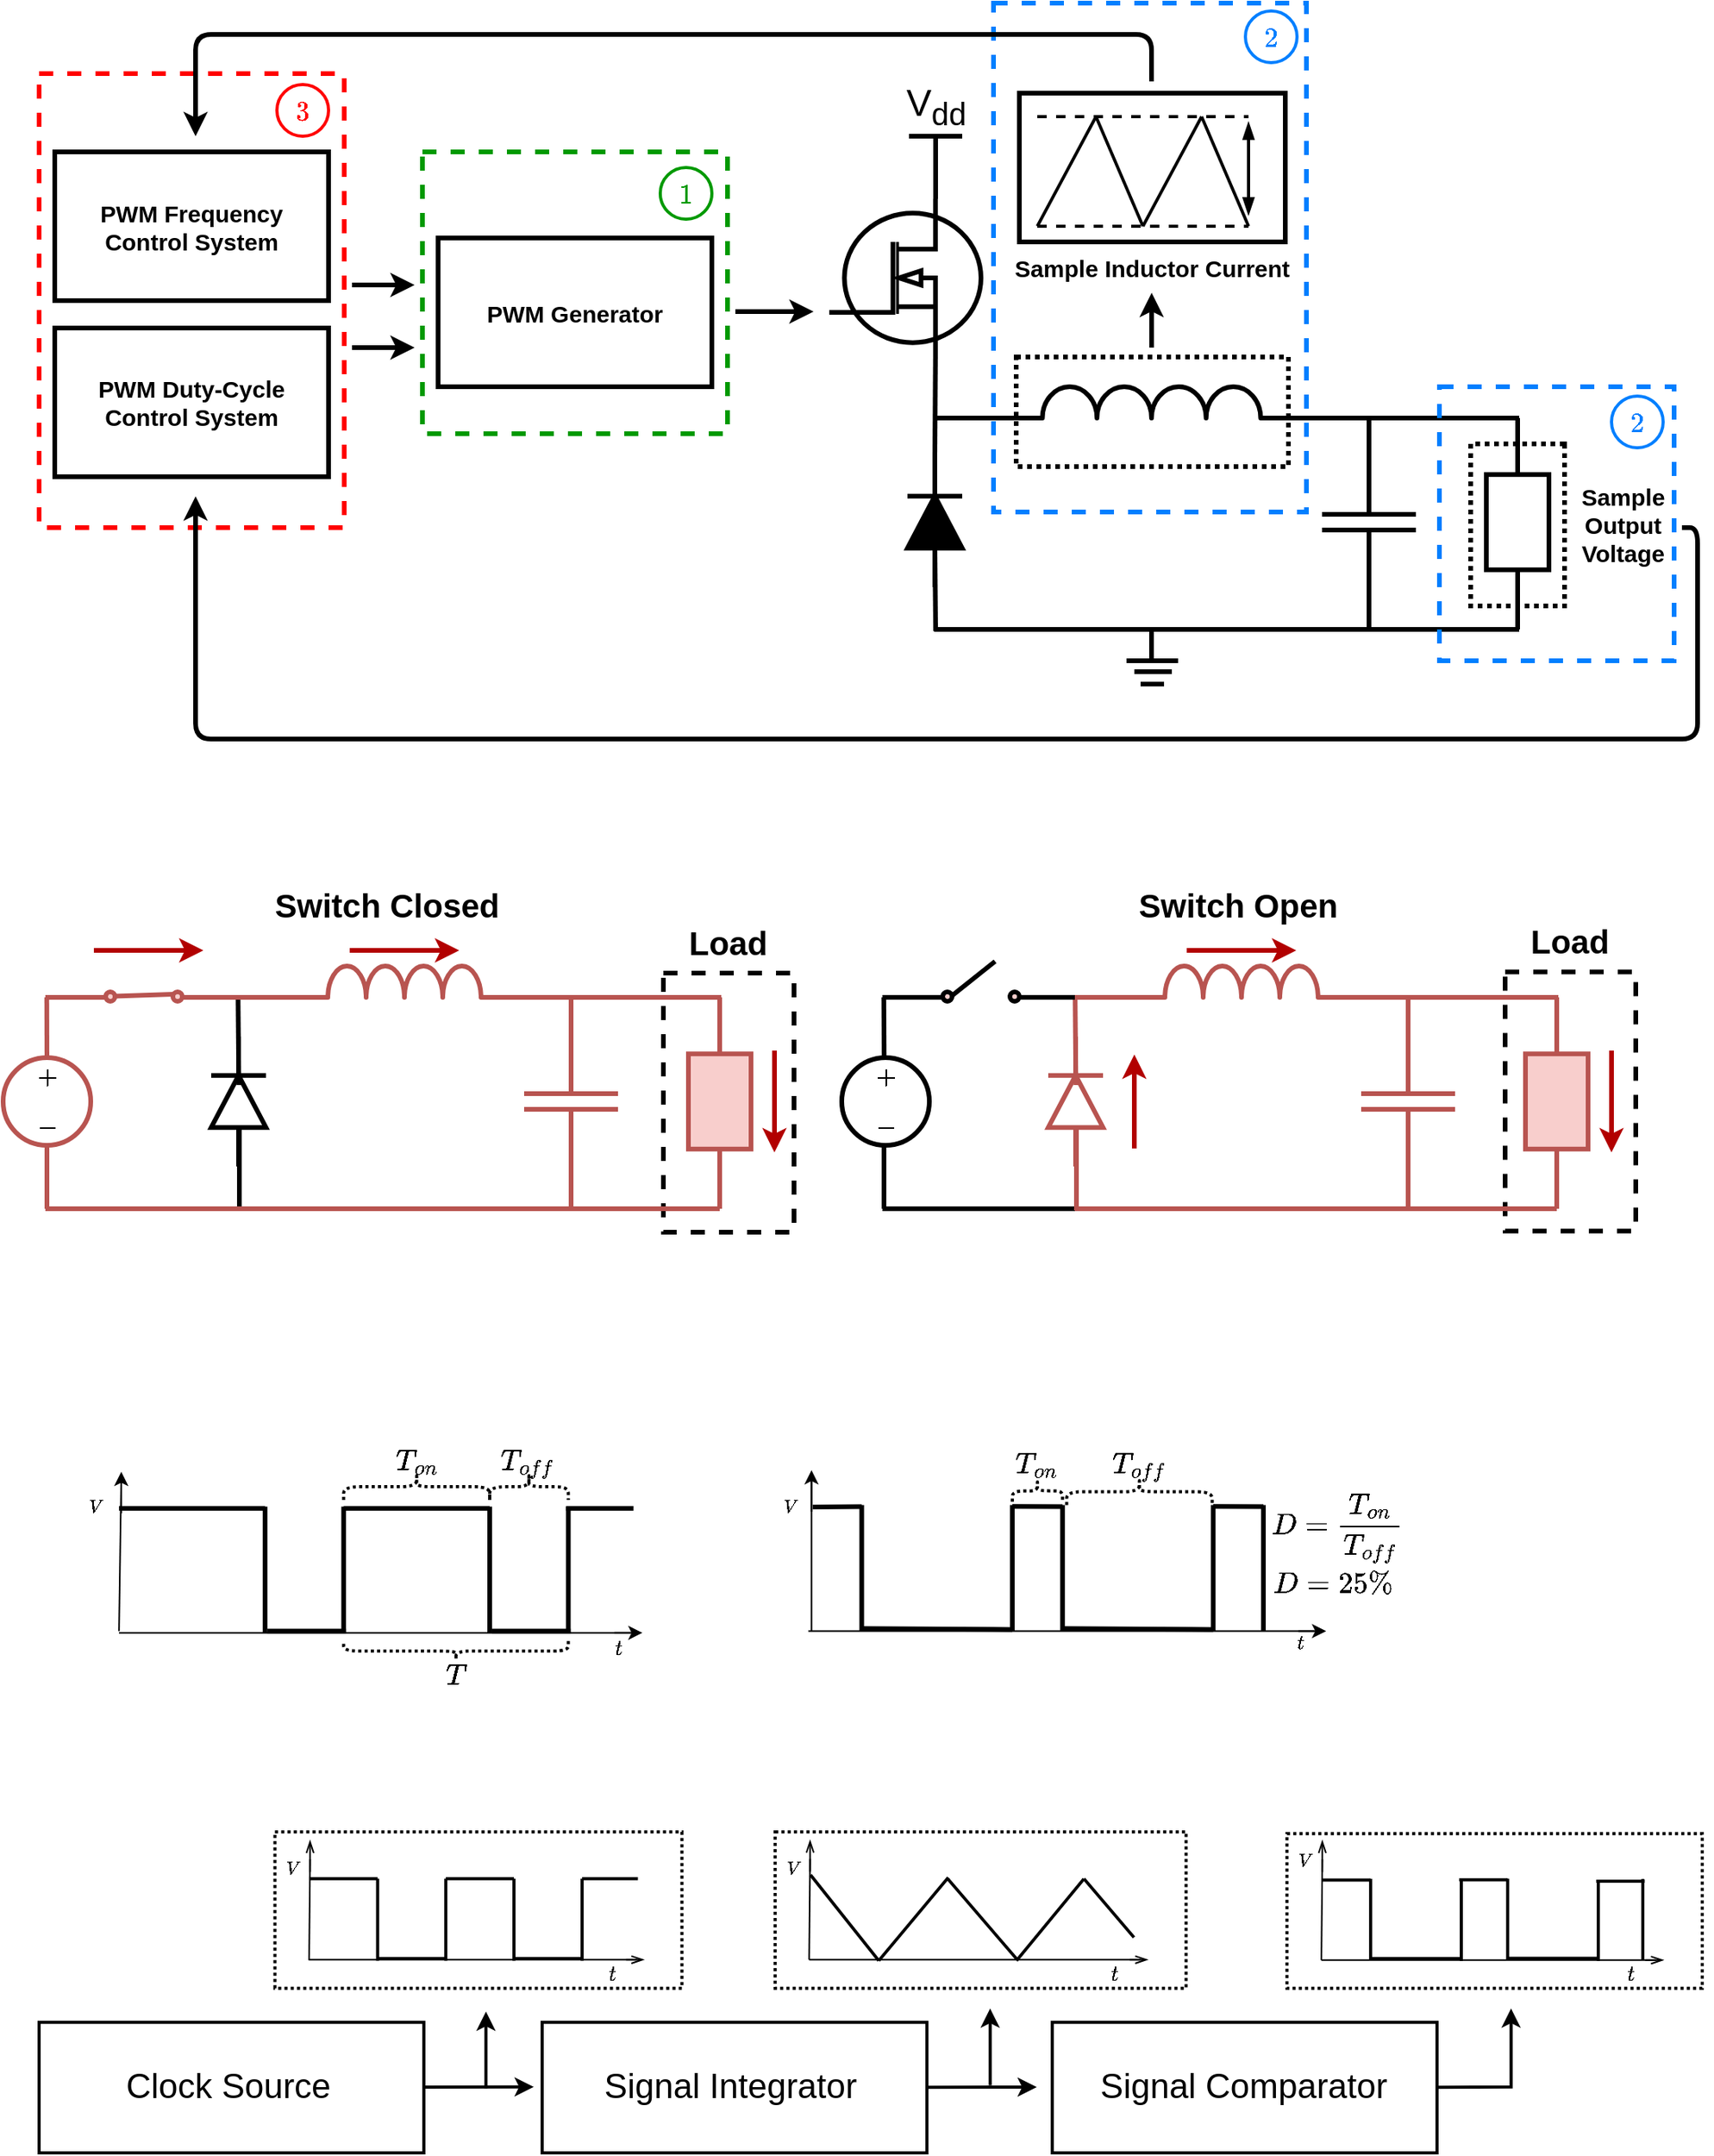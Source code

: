 <mxfile version="14.7.6" type="device"><diagram id="QEqfevHV-6glsfQT7QXM" name="Page-1"><mxGraphModel dx="1562" dy="662" grid="0" gridSize="10" guides="1" tooltips="1" connect="1" arrows="1" fold="1" page="1" pageScale="1" pageWidth="1654" pageHeight="2336" math="1" shadow="0"><root><mxCell id="0"/><mxCell id="1" parent="0"/><mxCell id="MQW6Abv1DoY0lO2t_5-8-1" value="" style="rounded=0;whiteSpace=wrap;html=1;dashed=1;fontSize=10;strokeWidth=3;fillColor=none;perimeterSpacing=0;strokeColor=#007FFF;" vertex="1" parent="1"><mxGeometry x="1055" y="160" width="200" height="325" as="geometry"/></mxCell><mxCell id="MQW6Abv1DoY0lO2t_5-8-2" value="" style="rounded=0;whiteSpace=wrap;html=1;dashed=1;fontSize=10;strokeWidth=3;fillColor=none;perimeterSpacing=0;fontColor=#009900;strokeColor=#009900;" vertex="1" parent="1"><mxGeometry x="690" y="255" width="195" height="180" as="geometry"/></mxCell><mxCell id="MQW6Abv1DoY0lO2t_5-8-3" value="" style="rounded=0;whiteSpace=wrap;html=1;dashed=1;fontSize=10;strokeWidth=3;fillColor=none;perimeterSpacing=0;strokeColor=#FF0000;" vertex="1" parent="1"><mxGeometry x="445" y="205" width="195" height="290" as="geometry"/></mxCell><mxCell id="MQW6Abv1DoY0lO2t_5-8-4" value="" style="pointerEvents=1;verticalLabelPosition=bottom;shadow=0;dashed=0;align=center;html=1;verticalAlign=top;shape=mxgraph.electrical.inductors.inductor_3;strokeWidth=3;" vertex="1" parent="1"><mxGeometry x="1047" y="405" width="218" height="20" as="geometry"/></mxCell><mxCell id="MQW6Abv1DoY0lO2t_5-8-5" value="" style="pointerEvents=1;verticalLabelPosition=bottom;shadow=0;dashed=0;align=center;html=1;verticalAlign=top;shape=mxgraph.electrical.capacitors.capacitor_1;strokeWidth=3;direction=south;" vertex="1" parent="1"><mxGeometry x="1265" y="441.5" width="60" height="100" as="geometry"/></mxCell><mxCell id="MQW6Abv1DoY0lO2t_5-8-6" value="" style="verticalLabelPosition=bottom;shadow=0;dashed=0;align=center;html=1;verticalAlign=top;shape=mxgraph.electrical.mosfets1.n-channel_mosfet_1;strokeWidth=3;" vertex="1" parent="1"><mxGeometry x="950" y="285" width="97" height="101" as="geometry"/></mxCell><mxCell id="MQW6Abv1DoY0lO2t_5-8-7" value="" style="endArrow=none;html=1;exitX=1;exitY=1;exitDx=0;exitDy=0;exitPerimeter=0;strokeWidth=3;" edge="1" parent="1"><mxGeometry width="50" height="50" relative="1" as="geometry"><mxPoint x="1265" y="425.0" as="sourcePoint"/><mxPoint x="1391" y="425" as="targetPoint"/></mxGeometry></mxCell><mxCell id="MQW6Abv1DoY0lO2t_5-8-8" value="" style="endArrow=none;html=1;strokeWidth=3;entryX=0;entryY=0.5;entryDx=0;entryDy=0;entryPerimeter=0;" edge="1" parent="1" target="MQW6Abv1DoY0lO2t_5-8-5"><mxGeometry width="50" height="50" relative="1" as="geometry"><mxPoint x="1295" y="425" as="sourcePoint"/><mxPoint x="1441" y="435" as="targetPoint"/></mxGeometry></mxCell><mxCell id="MQW6Abv1DoY0lO2t_5-8-9" value="V&lt;sub&gt;dd&lt;/sub&gt;" style="verticalLabelPosition=top;verticalAlign=bottom;shape=mxgraph.electrical.signal_sources.vdd;shadow=0;dashed=0;align=center;strokeWidth=3;fontSize=24;html=1;flipV=1;" vertex="1" parent="1"><mxGeometry x="1001" y="245" width="34" height="40" as="geometry"/></mxCell><mxCell id="MQW6Abv1DoY0lO2t_5-8-10" value="" style="endArrow=none;html=1;strokeWidth=3;" edge="1" parent="1"><mxGeometry width="50" height="50" relative="1" as="geometry"><mxPoint x="1017" y="425" as="sourcePoint"/><mxPoint x="1061" y="425" as="targetPoint"/></mxGeometry></mxCell><mxCell id="MQW6Abv1DoY0lO2t_5-8-11" value="" style="endArrow=none;html=1;strokeWidth=3;entryX=0.7;entryY=1;entryDx=0;entryDy=0;entryPerimeter=0;exitX=1;exitY=0.5;exitDx=0;exitDy=0;exitPerimeter=0;" edge="1" parent="1" source="MQW6Abv1DoY0lO2t_5-8-14" target="MQW6Abv1DoY0lO2t_5-8-6"><mxGeometry width="50" height="50" relative="1" as="geometry"><mxPoint x="1018" y="475" as="sourcePoint"/><mxPoint x="1017" y="440" as="targetPoint"/></mxGeometry></mxCell><mxCell id="MQW6Abv1DoY0lO2t_5-8-12" value="" style="endArrow=none;html=1;strokeWidth=3;" edge="1" parent="1"><mxGeometry width="50" height="50" relative="1" as="geometry"><mxPoint x="1295" y="540" as="sourcePoint"/><mxPoint x="1295" y="560" as="targetPoint"/></mxGeometry></mxCell><mxCell id="MQW6Abv1DoY0lO2t_5-8-13" value="" style="endArrow=none;html=1;strokeWidth=3;" edge="1" parent="1"><mxGeometry width="50" height="50" relative="1" as="geometry"><mxPoint x="1017" y="560" as="sourcePoint"/><mxPoint x="1391" y="560" as="targetPoint"/></mxGeometry></mxCell><mxCell id="MQW6Abv1DoY0lO2t_5-8-14" value="" style="pointerEvents=1;fillColor=strokeColor;verticalLabelPosition=bottom;shadow=0;dashed=0;align=center;html=1;verticalAlign=top;shape=mxgraph.electrical.diodes.diode;strokeWidth=3;direction=north;" vertex="1" parent="1"><mxGeometry x="1000" y="450" width="35" height="83" as="geometry"/></mxCell><mxCell id="MQW6Abv1DoY0lO2t_5-8-15" value="" style="endArrow=none;html=1;strokeWidth=3;entryX=0;entryY=0.5;entryDx=0;entryDy=0;entryPerimeter=0;" edge="1" parent="1"><mxGeometry width="50" height="50" relative="1" as="geometry"><mxPoint x="1018" y="561" as="sourcePoint"/><mxPoint x="1017.5" y="505" as="targetPoint"/></mxGeometry></mxCell><mxCell id="MQW6Abv1DoY0lO2t_5-8-16" value="" style="group;strokeWidth=1;" vertex="1" connectable="0" parent="1"><mxGeometry x="1140" y="560" width="33" height="34.88" as="geometry"/></mxCell><mxCell id="MQW6Abv1DoY0lO2t_5-8-17" value="" style="endArrow=none;html=1;strokeWidth=3;" edge="1" parent="MQW6Abv1DoY0lO2t_5-8-16"><mxGeometry width="50" height="50" relative="1" as="geometry"><mxPoint x="16" y="20" as="sourcePoint"/><mxPoint x="16" as="targetPoint"/></mxGeometry></mxCell><mxCell id="MQW6Abv1DoY0lO2t_5-8-18" value="" style="endArrow=none;html=1;strokeWidth=3;" edge="1" parent="MQW6Abv1DoY0lO2t_5-8-16"><mxGeometry width="50" height="50" relative="1" as="geometry"><mxPoint y="20" as="sourcePoint"/><mxPoint x="33" y="20" as="targetPoint"/></mxGeometry></mxCell><mxCell id="MQW6Abv1DoY0lO2t_5-8-19" value="" style="endArrow=none;html=1;strokeWidth=3;" edge="1" parent="MQW6Abv1DoY0lO2t_5-8-16"><mxGeometry width="50" height="50" relative="1" as="geometry"><mxPoint x="5" y="27" as="sourcePoint"/><mxPoint x="29" y="27" as="targetPoint"/></mxGeometry></mxCell><mxCell id="MQW6Abv1DoY0lO2t_5-8-20" value="" style="endArrow=none;html=1;strokeWidth=3;" edge="1" parent="MQW6Abv1DoY0lO2t_5-8-16"><mxGeometry width="50" height="50" relative="1" as="geometry"><mxPoint x="9" y="34.88" as="sourcePoint"/><mxPoint x="24" y="34.88" as="targetPoint"/></mxGeometry></mxCell><mxCell id="MQW6Abv1DoY0lO2t_5-8-21" value="&lt;font style=&quot;font-size: 15px&quot;&gt;&lt;b&gt;PWM Generator&lt;/b&gt;&lt;/font&gt;" style="rounded=0;whiteSpace=wrap;html=1;strokeWidth=3;" vertex="1" parent="1"><mxGeometry x="700" y="310" width="175" height="95" as="geometry"/></mxCell><mxCell id="MQW6Abv1DoY0lO2t_5-8-22" value="" style="group" vertex="1" connectable="0" parent="1"><mxGeometry x="1071.5" y="217.5" width="170" height="95" as="geometry"/></mxCell><mxCell id="MQW6Abv1DoY0lO2t_5-8-23" value="" style="rounded=0;whiteSpace=wrap;html=1;fontSize=10;strokeWidth=3;" vertex="1" parent="MQW6Abv1DoY0lO2t_5-8-22"><mxGeometry width="170" height="95" as="geometry"/></mxCell><mxCell id="MQW6Abv1DoY0lO2t_5-8-24" value="" style="group" vertex="1" connectable="0" parent="MQW6Abv1DoY0lO2t_5-8-22"><mxGeometry x="11.5" y="15" width="135" height="70" as="geometry"/></mxCell><mxCell id="MQW6Abv1DoY0lO2t_5-8-25" value="" style="endArrow=none;html=1;strokeWidth=2;" edge="1" parent="MQW6Abv1DoY0lO2t_5-8-24"><mxGeometry width="37.5" height="36.842" as="geometry"><mxPoint y="70" as="sourcePoint"/><mxPoint x="37.5" as="targetPoint"/></mxGeometry></mxCell><mxCell id="MQW6Abv1DoY0lO2t_5-8-26" value="" style="endArrow=none;html=1;strokeWidth=2;" edge="1" parent="MQW6Abv1DoY0lO2t_5-8-24"><mxGeometry width="37.5" height="36.842" as="geometry"><mxPoint x="37.5" as="sourcePoint"/><mxPoint x="67.5" y="70" as="targetPoint"/></mxGeometry></mxCell><mxCell id="MQW6Abv1DoY0lO2t_5-8-27" value="" style="endArrow=none;html=1;strokeWidth=2;" edge="1" parent="MQW6Abv1DoY0lO2t_5-8-24"><mxGeometry width="37.5" height="36.842" as="geometry"><mxPoint x="67.5" y="70" as="sourcePoint"/><mxPoint x="105.0" as="targetPoint"/></mxGeometry></mxCell><mxCell id="MQW6Abv1DoY0lO2t_5-8-28" value="" style="endArrow=none;html=1;strokeWidth=2;fontSize=10;" edge="1" parent="MQW6Abv1DoY0lO2t_5-8-24"><mxGeometry width="37.5" height="36.842" as="geometry"><mxPoint x="105.0" as="sourcePoint"/><mxPoint x="135" y="70" as="targetPoint"/></mxGeometry></mxCell><mxCell id="MQW6Abv1DoY0lO2t_5-8-29" value="" style="endArrow=none;dashed=1;html=1;strokeWidth=2;" edge="1" parent="MQW6Abv1DoY0lO2t_5-8-24"><mxGeometry width="31.395" height="30.435" as="geometry"><mxPoint as="sourcePoint"/><mxPoint x="135" as="targetPoint"/></mxGeometry></mxCell><mxCell id="MQW6Abv1DoY0lO2t_5-8-30" value="" style="endArrow=none;dashed=1;html=1;strokeWidth=2;jumpSize=6;sketch=0;" edge="1" parent="MQW6Abv1DoY0lO2t_5-8-24"><mxGeometry width="31.395" height="30.435" as="geometry"><mxPoint y="70" as="sourcePoint"/><mxPoint x="135" y="70" as="targetPoint"/></mxGeometry></mxCell><mxCell id="MQW6Abv1DoY0lO2t_5-8-31" value="" style="endArrow=blockThin;startArrow=blockThin;html=1;fontSize=10;strokeWidth=2;rounded=0;startFill=1;endFill=1;" edge="1" parent="MQW6Abv1DoY0lO2t_5-8-24"><mxGeometry width="31.395" height="30.435" as="geometry"><mxPoint x="135" y="62.632" as="sourcePoint"/><mxPoint x="135" y="3.684" as="targetPoint"/></mxGeometry></mxCell><mxCell id="MQW6Abv1DoY0lO2t_5-8-32" value="" style="rounded=0;whiteSpace=wrap;html=1;fontSize=10;strokeWidth=3;dashed=1;dashPattern=1 1;fillColor=none;" vertex="1" parent="1"><mxGeometry x="1069.5" y="386" width="174" height="70" as="geometry"/></mxCell><mxCell id="MQW6Abv1DoY0lO2t_5-8-33" value="" style="endArrow=classic;html=1;fontSize=10;strokeWidth=3;" edge="1" parent="1"><mxGeometry width="50" height="50" relative="1" as="geometry"><mxPoint x="1156.07" y="380" as="sourcePoint"/><mxPoint x="1156.07" y="345" as="targetPoint"/></mxGeometry></mxCell><mxCell id="MQW6Abv1DoY0lO2t_5-8-34" value="" style="endArrow=classic;html=1;fontSize=10;strokeWidth=3;" edge="1" parent="1"><mxGeometry width="50" height="50" relative="1" as="geometry"><mxPoint x="890" y="357" as="sourcePoint"/><mxPoint x="940" y="357" as="targetPoint"/></mxGeometry></mxCell><mxCell id="MQW6Abv1DoY0lO2t_5-8-35" value="&lt;font style=&quot;font-size: 15px&quot;&gt;&lt;b&gt;Sample Inductor Current&lt;/b&gt;&lt;/font&gt;" style="text;html=1;strokeColor=none;fillColor=none;align=center;verticalAlign=middle;whiteSpace=wrap;rounded=0;dashed=1;dashPattern=1 1;fontSize=10;" vertex="1" parent="1"><mxGeometry x="1064" y="320" width="185" height="17.5" as="geometry"/></mxCell><mxCell id="MQW6Abv1DoY0lO2t_5-8-36" value="&lt;font style=&quot;font-size: 15px&quot;&gt;&lt;b&gt;PWM Frequency Control System&lt;/b&gt;&lt;/font&gt;" style="rounded=0;whiteSpace=wrap;html=1;strokeWidth=3;" vertex="1" parent="1"><mxGeometry x="455" y="255" width="175" height="95" as="geometry"/></mxCell><mxCell id="MQW6Abv1DoY0lO2t_5-8-37" value="" style="endArrow=classic;html=1;fontSize=10;strokeWidth=3;" edge="1" parent="1"><mxGeometry width="50" height="50" relative="1" as="geometry"><mxPoint x="645" y="340" as="sourcePoint"/><mxPoint x="685" y="340" as="targetPoint"/></mxGeometry></mxCell><mxCell id="MQW6Abv1DoY0lO2t_5-8-38" value="" style="endArrow=classic;html=1;fontSize=10;strokeWidth=3;rounded=1;" edge="1" parent="1"><mxGeometry width="50" height="50" relative="1" as="geometry"><mxPoint x="1156" y="210" as="sourcePoint"/><mxPoint x="545" y="245" as="targetPoint"/><Array as="points"><mxPoint x="1156" y="180"/><mxPoint x="545" y="180"/></Array></mxGeometry></mxCell><mxCell id="MQW6Abv1DoY0lO2t_5-8-39" value="&lt;b style=&quot;font-size: 15px&quot;&gt;PWM Duty-Cycle Control System&lt;/b&gt;" style="rounded=0;whiteSpace=wrap;html=1;strokeWidth=3;" vertex="1" parent="1"><mxGeometry x="455" y="367.5" width="175" height="95" as="geometry"/></mxCell><mxCell id="MQW6Abv1DoY0lO2t_5-8-40" value="" style="endArrow=classic;html=1;fontSize=10;strokeWidth=3;" edge="1" parent="1"><mxGeometry width="50" height="50" relative="1" as="geometry"><mxPoint x="645" y="380" as="sourcePoint"/><mxPoint x="685" y="380" as="targetPoint"/></mxGeometry></mxCell><mxCell id="MQW6Abv1DoY0lO2t_5-8-41" value="" style="pointerEvents=1;verticalLabelPosition=bottom;shadow=0;dashed=0;align=center;html=1;verticalAlign=top;shape=mxgraph.electrical.resistors.resistor_1;strokeWidth=3;direction=south;" vertex="1" parent="1"><mxGeometry x="1370" y="444" width="40" height="95" as="geometry"/></mxCell><mxCell id="MQW6Abv1DoY0lO2t_5-8-42" value="" style="endArrow=none;html=1;fontSize=10;strokeWidth=3;exitX=0;exitY=0.5;exitDx=0;exitDy=0;exitPerimeter=0;" edge="1" parent="1" source="MQW6Abv1DoY0lO2t_5-8-41"><mxGeometry width="50" height="50" relative="1" as="geometry"><mxPoint x="1410" y="446" as="sourcePoint"/><mxPoint x="1390" y="425" as="targetPoint"/></mxGeometry></mxCell><mxCell id="MQW6Abv1DoY0lO2t_5-8-43" value="" style="endArrow=none;html=1;fontSize=10;strokeWidth=3;" edge="1" parent="1"><mxGeometry width="50" height="50" relative="1" as="geometry"><mxPoint x="1390" y="560" as="sourcePoint"/><mxPoint x="1390" y="539" as="targetPoint"/></mxGeometry></mxCell><mxCell id="MQW6Abv1DoY0lO2t_5-8-44" value="" style="rounded=0;whiteSpace=wrap;html=1;fontSize=10;strokeWidth=3;fillColor=none;direction=south;dashed=1;dashPattern=1 1;" vertex="1" parent="1"><mxGeometry x="1360" y="441.5" width="60" height="103.5" as="geometry"/></mxCell><mxCell id="MQW6Abv1DoY0lO2t_5-8-45" value="&lt;font style=&quot;font-size: 15px&quot;&gt;&lt;b&gt;Sample&lt;br&gt;Output&lt;br&gt;Voltage&lt;br&gt;&lt;/b&gt;&lt;/font&gt;" style="text;html=1;strokeColor=none;fillColor=none;align=center;verticalAlign=middle;whiteSpace=wrap;rounded=0;dashed=1;dashPattern=1 1;fontSize=10;" vertex="1" parent="1"><mxGeometry x="1405" y="453.25" width="105" height="80" as="geometry"/></mxCell><mxCell id="MQW6Abv1DoY0lO2t_5-8-46" value="" style="endArrow=classic;html=1;fontSize=10;strokeWidth=3;rounded=1;" edge="1" parent="1"><mxGeometry width="50" height="50" relative="1" as="geometry"><mxPoint x="1495" y="495" as="sourcePoint"/><mxPoint x="545" y="475" as="targetPoint"/><Array as="points"><mxPoint x="1505" y="495"/><mxPoint x="1505" y="630"/><mxPoint x="545" y="630"/></Array></mxGeometry></mxCell><mxCell id="MQW6Abv1DoY0lO2t_5-8-47" value="&lt;font style=&quot;font-size: 15px&quot;&gt;$$1$$&lt;/font&gt;" style="ellipse;whiteSpace=wrap;html=1;aspect=fixed;fontSize=10;strokeWidth=2;fillColor=none;strokeColor=#009900;fontColor=#009900;" vertex="1" parent="1"><mxGeometry x="842" y="265" width="33" height="33" as="geometry"/></mxCell><mxCell id="MQW6Abv1DoY0lO2t_5-8-48" value="&lt;font style=&quot;font-size: 15px&quot; color=&quot;#007fff&quot;&gt;$$2$$&lt;/font&gt;" style="ellipse;whiteSpace=wrap;html=1;aspect=fixed;fontSize=10;strokeWidth=2;fillColor=none;strokeColor=#007FFF;" vertex="1" parent="1"><mxGeometry x="1216" y="165" width="33" height="33" as="geometry"/></mxCell><mxCell id="MQW6Abv1DoY0lO2t_5-8-49" value="&lt;font style=&quot;font-size: 15px&quot; color=&quot;#ff0000&quot;&gt;$$3$$&lt;/font&gt;" style="ellipse;whiteSpace=wrap;html=1;aspect=fixed;fontSize=10;strokeWidth=2;fillColor=none;strokeColor=#FF0000;" vertex="1" parent="1"><mxGeometry x="597" y="212" width="33" height="33" as="geometry"/></mxCell><mxCell id="MQW6Abv1DoY0lO2t_5-8-50" value="" style="rounded=0;whiteSpace=wrap;html=1;dashed=1;fontSize=10;strokeWidth=3;fillColor=none;perimeterSpacing=0;strokeColor=#007FFF;" vertex="1" parent="1"><mxGeometry x="1340" y="405" width="150" height="175" as="geometry"/></mxCell><mxCell id="MQW6Abv1DoY0lO2t_5-8-51" value="&lt;font style=&quot;font-size: 15px&quot; color=&quot;#007fff&quot;&gt;$$2$$&lt;/font&gt;" style="ellipse;whiteSpace=wrap;html=1;aspect=fixed;fontSize=10;strokeWidth=2;fillColor=none;strokeColor=#007FFF;" vertex="1" parent="1"><mxGeometry x="1450" y="411" width="33" height="33" as="geometry"/></mxCell><mxCell id="MQW6Abv1DoY0lO2t_5-8-52" style="edgeStyle=orthogonalEdgeStyle;rounded=0;sketch=0;jumpSize=6;orthogonalLoop=1;jettySize=auto;html=1;exitX=0.5;exitY=1;exitDx=0;exitDy=0;fontSize=10;startArrow=blockThin;startFill=1;endArrow=blockThin;endFill=1;strokeWidth=3;" edge="1" parent="1" source="MQW6Abv1DoY0lO2t_5-8-3" target="MQW6Abv1DoY0lO2t_5-8-3"><mxGeometry relative="1" as="geometry"/></mxCell><mxCell id="MQW6Abv1DoY0lO2t_5-8-53" value="" style="group" vertex="1" connectable="0" parent="1"><mxGeometry x="420" y="726" width="1085" height="255" as="geometry"/></mxCell><mxCell id="MQW6Abv1DoY0lO2t_5-8-54" value="&lt;font style=&quot;font-size: 21px&quot;&gt;&lt;b&gt;Switch Open&lt;/b&gt;&lt;/font&gt;" style="text;html=1;strokeColor=none;fillColor=none;align=center;verticalAlign=middle;whiteSpace=wrap;rounded=0;" vertex="1" parent="MQW6Abv1DoY0lO2t_5-8-53"><mxGeometry x="714" width="155" height="20" as="geometry"/></mxCell><mxCell id="MQW6Abv1DoY0lO2t_5-8-55" value="" style="group" vertex="1" connectable="0" parent="MQW6Abv1DoY0lO2t_5-8-53"><mxGeometry y="39" width="543" height="216" as="geometry"/></mxCell><mxCell id="MQW6Abv1DoY0lO2t_5-8-56" value="" style="rounded=0;whiteSpace=wrap;html=1;dashed=1;strokeWidth=3;" vertex="1" parent="MQW6Abv1DoY0lO2t_5-8-55"><mxGeometry x="424" y="14.5" width="83.5" height="165.5" as="geometry"/></mxCell><mxCell id="MQW6Abv1DoY0lO2t_5-8-57" value="" style="pointerEvents=1;verticalLabelPosition=bottom;shadow=0;dashed=0;align=center;html=1;verticalAlign=top;shape=mxgraph.electrical.inductors.inductor_3;strokeWidth=3;fillColor=#f8cecc;strokeColor=#b85450;" vertex="1" parent="MQW6Abv1DoY0lO2t_5-8-55"><mxGeometry x="182" y="10" width="153" height="20" as="geometry"/></mxCell><mxCell id="MQW6Abv1DoY0lO2t_5-8-58" value="" style="pointerEvents=1;verticalLabelPosition=bottom;shadow=0;dashed=0;align=center;html=1;verticalAlign=top;shape=mxgraph.electrical.capacitors.capacitor_1;strokeWidth=3;direction=south;fillColor=#f8cecc;strokeColor=#b85450;" vertex="1" parent="MQW6Abv1DoY0lO2t_5-8-55"><mxGeometry x="335" y="46.5" width="60" height="100" as="geometry"/></mxCell><mxCell id="MQW6Abv1DoY0lO2t_5-8-59" value="" style="endArrow=none;html=1;exitX=1;exitY=1;exitDx=0;exitDy=0;exitPerimeter=0;strokeWidth=3;fillColor=#f8cecc;strokeColor=#b85450;" edge="1" parent="MQW6Abv1DoY0lO2t_5-8-55"><mxGeometry width="50" height="50" relative="1" as="geometry"><mxPoint x="335" y="30.0" as="sourcePoint"/><mxPoint x="461.0" y="30" as="targetPoint"/></mxGeometry></mxCell><mxCell id="MQW6Abv1DoY0lO2t_5-8-60" value="" style="endArrow=none;html=1;strokeWidth=3;entryX=0;entryY=0.5;entryDx=0;entryDy=0;entryPerimeter=0;fillColor=#f8cecc;strokeColor=#b85450;" edge="1" parent="MQW6Abv1DoY0lO2t_5-8-55" target="MQW6Abv1DoY0lO2t_5-8-58"><mxGeometry width="50" height="50" relative="1" as="geometry"><mxPoint x="365" y="30" as="sourcePoint"/><mxPoint x="511" y="40" as="targetPoint"/></mxGeometry></mxCell><mxCell id="MQW6Abv1DoY0lO2t_5-8-61" value="" style="endArrow=none;html=1;strokeWidth=3;fillColor=#f8cecc;strokeColor=#b85450;" edge="1" parent="MQW6Abv1DoY0lO2t_5-8-55"><mxGeometry width="50" height="50" relative="1" as="geometry"><mxPoint x="152" y="30" as="sourcePoint"/><mxPoint x="196" y="30" as="targetPoint"/></mxGeometry></mxCell><mxCell id="MQW6Abv1DoY0lO2t_5-8-62" value="" style="endArrow=none;html=1;strokeWidth=3;fillColor=#f8cecc;strokeColor=#b85450;" edge="1" parent="MQW6Abv1DoY0lO2t_5-8-55"><mxGeometry width="50" height="50" relative="1" as="geometry"><mxPoint x="365" y="145" as="sourcePoint"/><mxPoint x="365" y="165" as="targetPoint"/></mxGeometry></mxCell><mxCell id="MQW6Abv1DoY0lO2t_5-8-63" value="" style="endArrow=none;html=1;strokeWidth=3;fillColor=#f8cecc;strokeColor=#B85450;" edge="1" parent="MQW6Abv1DoY0lO2t_5-8-55"><mxGeometry width="50" height="50" relative="1" as="geometry"><mxPoint x="152" y="165" as="sourcePoint"/><mxPoint x="460" y="165" as="targetPoint"/></mxGeometry></mxCell><mxCell id="MQW6Abv1DoY0lO2t_5-8-64" value="" style="pointerEvents=1;verticalLabelPosition=bottom;shadow=0;dashed=0;align=center;html=1;verticalAlign=top;shape=mxgraph.electrical.diodes.diode;strokeWidth=3;direction=north;" vertex="1" parent="MQW6Abv1DoY0lO2t_5-8-55"><mxGeometry x="135" y="55" width="35" height="83" as="geometry"/></mxCell><mxCell id="MQW6Abv1DoY0lO2t_5-8-65" value="" style="pointerEvents=1;verticalLabelPosition=bottom;shadow=0;dashed=0;align=center;html=1;verticalAlign=top;shape=mxgraph.electrical.resistors.resistor_1;strokeWidth=3;direction=south;fillColor=#f8cecc;strokeColor=#b85450;" vertex="1" parent="MQW6Abv1DoY0lO2t_5-8-55"><mxGeometry x="440" y="49" width="40" height="95" as="geometry"/></mxCell><mxCell id="MQW6Abv1DoY0lO2t_5-8-66" value="" style="endArrow=none;html=1;fontSize=10;strokeWidth=3;exitX=0;exitY=0.5;exitDx=0;exitDy=0;exitPerimeter=0;fillColor=#f8cecc;strokeColor=#b85450;" edge="1" parent="MQW6Abv1DoY0lO2t_5-8-55" source="MQW6Abv1DoY0lO2t_5-8-65"><mxGeometry width="50" height="50" relative="1" as="geometry"><mxPoint x="480" y="51" as="sourcePoint"/><mxPoint x="460" y="30" as="targetPoint"/></mxGeometry></mxCell><mxCell id="MQW6Abv1DoY0lO2t_5-8-67" value="" style="endArrow=none;html=1;fontSize=10;strokeWidth=3;fillColor=#f8cecc;strokeColor=#b85450;" edge="1" parent="MQW6Abv1DoY0lO2t_5-8-55"><mxGeometry width="50" height="50" relative="1" as="geometry"><mxPoint x="460" y="165" as="sourcePoint"/><mxPoint x="460" y="144" as="targetPoint"/></mxGeometry></mxCell><mxCell id="MQW6Abv1DoY0lO2t_5-8-68" value="" style="endArrow=none;html=1;strokeWidth=3;fillColor=#f8cecc;" edge="1" parent="MQW6Abv1DoY0lO2t_5-8-55"><mxGeometry width="50" height="50" relative="1" as="geometry"><mxPoint x="153.0" y="166.0" as="sourcePoint"/><mxPoint x="153" y="114" as="targetPoint"/></mxGeometry></mxCell><mxCell id="MQW6Abv1DoY0lO2t_5-8-69" value="" style="endArrow=none;html=1;strokeWidth=3;entryX=0;entryY=0.5;entryDx=0;entryDy=0;entryPerimeter=0;fillColor=#f8cecc;" edge="1" parent="MQW6Abv1DoY0lO2t_5-8-55"><mxGeometry width="50" height="50" relative="1" as="geometry"><mxPoint x="152.66" y="86.0" as="sourcePoint"/><mxPoint x="152.16" y="30" as="targetPoint"/></mxGeometry></mxCell><mxCell id="MQW6Abv1DoY0lO2t_5-8-70" value="" style="endArrow=none;html=1;strokeWidth=3;fillColor=#f8cecc;strokeColor=#b85450;" edge="1" parent="MQW6Abv1DoY0lO2t_5-8-55"><mxGeometry width="50" height="50" relative="1" as="geometry"><mxPoint x="29" y="30" as="sourcePoint"/><mxPoint x="70" y="30" as="targetPoint"/></mxGeometry></mxCell><mxCell id="MQW6Abv1DoY0lO2t_5-8-71" value="" style="endArrow=none;html=1;strokeWidth=3;exitX=0.5;exitY=0;exitDx=0;exitDy=0;fillColor=#f8cecc;strokeColor=#b85450;" edge="1" parent="MQW6Abv1DoY0lO2t_5-8-55" source="MQW6Abv1DoY0lO2t_5-8-82"><mxGeometry width="50" height="50" relative="1" as="geometry"><mxPoint x="30" y="66.5" as="sourcePoint"/><mxPoint x="29.88" y="30" as="targetPoint"/></mxGeometry></mxCell><mxCell id="MQW6Abv1DoY0lO2t_5-8-72" value="" style="endArrow=none;html=1;strokeWidth=3;fillColor=#f8cecc;strokeColor=#b85450;entryX=0.5;entryY=1;entryDx=0;entryDy=0;" edge="1" parent="MQW6Abv1DoY0lO2t_5-8-55" target="MQW6Abv1DoY0lO2t_5-8-82"><mxGeometry width="50" height="50" relative="1" as="geometry"><mxPoint x="30" y="165" as="sourcePoint"/><mxPoint x="29.88" y="126.5" as="targetPoint"/></mxGeometry></mxCell><mxCell id="MQW6Abv1DoY0lO2t_5-8-73" value="" style="endArrow=none;html=1;strokeWidth=3;fillColor=#f8cecc;strokeColor=#b85450;" edge="1" parent="MQW6Abv1DoY0lO2t_5-8-55"><mxGeometry width="50" height="50" relative="1" as="geometry"><mxPoint x="29" y="165" as="sourcePoint"/><mxPoint x="338" y="165" as="targetPoint"/></mxGeometry></mxCell><mxCell id="MQW6Abv1DoY0lO2t_5-8-74" value="" style="endArrow=none;html=1;exitX=1;exitY=1;exitDx=0;exitDy=0;exitPerimeter=0;strokeWidth=3;fillColor=#f8cecc;strokeColor=#b85450;" edge="1" parent="MQW6Abv1DoY0lO2t_5-8-55"><mxGeometry width="50" height="50" relative="1" as="geometry"><mxPoint x="115" y="30.0" as="sourcePoint"/><mxPoint x="155" y="30" as="targetPoint"/></mxGeometry></mxCell><mxCell id="MQW6Abv1DoY0lO2t_5-8-75" value="" style="ellipse;whiteSpace=wrap;html=1;aspect=fixed;strokeWidth=6;fillColor=#f8cecc;strokeColor=#b85450;" vertex="1" parent="MQW6Abv1DoY0lO2t_5-8-55"><mxGeometry x="69" y="28" width="3" height="3" as="geometry"/></mxCell><mxCell id="MQW6Abv1DoY0lO2t_5-8-76" value="" style="ellipse;whiteSpace=wrap;html=1;aspect=fixed;strokeWidth=6;fillColor=#f8cecc;strokeColor=#b85450;" vertex="1" parent="MQW6Abv1DoY0lO2t_5-8-55"><mxGeometry x="112" y="28" width="3" height="3" as="geometry"/></mxCell><mxCell id="MQW6Abv1DoY0lO2t_5-8-77" value="" style="endArrow=none;html=1;exitX=1;exitY=1;exitDx=0;exitDy=0;exitPerimeter=0;strokeWidth=3;fillColor=#f8cecc;strokeColor=#b85450;" edge="1" parent="MQW6Abv1DoY0lO2t_5-8-55"><mxGeometry width="50" height="50" relative="1" as="geometry"><mxPoint x="73" y="29.3" as="sourcePoint"/><mxPoint x="111" y="28" as="targetPoint"/></mxGeometry></mxCell><mxCell id="MQW6Abv1DoY0lO2t_5-8-78" value="" style="endArrow=classic;html=1;strokeWidth=3;fillColor=#e51400;strokeColor=#B20000;" edge="1" parent="MQW6Abv1DoY0lO2t_5-8-55"><mxGeometry width="50" height="50" relative="1" as="geometry"><mxPoint x="60" y="-2.274e-13" as="sourcePoint"/><mxPoint x="130" y="-2.274e-13" as="targetPoint"/><Array as="points"><mxPoint x="95"/></Array></mxGeometry></mxCell><mxCell id="MQW6Abv1DoY0lO2t_5-8-79" value="" style="endArrow=classic;html=1;strokeWidth=3;fillColor=#e51400;strokeColor=#B20000;" edge="1" parent="MQW6Abv1DoY0lO2t_5-8-55"><mxGeometry width="50" height="50" relative="1" as="geometry"><mxPoint x="223.5" y="-2.274e-13" as="sourcePoint"/><mxPoint x="293.5" y="-2.274e-13" as="targetPoint"/><Array as="points"><mxPoint x="258.5"/></Array></mxGeometry></mxCell><mxCell id="MQW6Abv1DoY0lO2t_5-8-80" value="" style="endArrow=classic;html=1;strokeWidth=3;fillColor=#e51400;strokeColor=#B20000;" edge="1" parent="MQW6Abv1DoY0lO2t_5-8-55"><mxGeometry width="50" height="50" relative="1" as="geometry"><mxPoint x="495" y="64" as="sourcePoint"/><mxPoint x="495" y="129" as="targetPoint"/><Array as="points"><mxPoint x="495" y="109"/></Array></mxGeometry></mxCell><mxCell id="MQW6Abv1DoY0lO2t_5-8-81" value="" style="group" vertex="1" connectable="0" parent="MQW6Abv1DoY0lO2t_5-8-55"><mxGeometry x="2" y="68.5" width="56" height="56" as="geometry"/></mxCell><mxCell id="MQW6Abv1DoY0lO2t_5-8-82" value="" style="ellipse;whiteSpace=wrap;html=1;aspect=fixed;strokeWidth=3;strokeColor=#B85450;" vertex="1" parent="MQW6Abv1DoY0lO2t_5-8-81"><mxGeometry width="56" height="56" as="geometry"/></mxCell><mxCell id="MQW6Abv1DoY0lO2t_5-8-83" value="&lt;font style=&quot;font-size: 12px&quot;&gt;\(\bf{+}\)&lt;/font&gt;" style="text;html=1;strokeColor=none;fillColor=none;align=center;verticalAlign=middle;whiteSpace=wrap;rounded=0;strokeWidth=0;" vertex="1" parent="MQW6Abv1DoY0lO2t_5-8-81"><mxGeometry x="8" y="2" width="40" height="20" as="geometry"/></mxCell><mxCell id="MQW6Abv1DoY0lO2t_5-8-84" value="\(\bf{-}\)" style="text;html=1;strokeColor=none;fillColor=none;align=center;verticalAlign=middle;whiteSpace=wrap;rounded=0;" vertex="1" parent="MQW6Abv1DoY0lO2t_5-8-81"><mxGeometry x="8" y="34" width="40" height="20" as="geometry"/></mxCell><mxCell id="MQW6Abv1DoY0lO2t_5-8-85" value="" style="group;fillColor=#ffffff;" vertex="1" connectable="0" parent="MQW6Abv1DoY0lO2t_5-8-53"><mxGeometry x="535" y="39" width="550" height="182.5" as="geometry"/></mxCell><mxCell id="MQW6Abv1DoY0lO2t_5-8-86" value="" style="group" vertex="1" connectable="0" parent="MQW6Abv1DoY0lO2t_5-8-85"><mxGeometry x="395" y="-16.5" width="155" height="199" as="geometry"/></mxCell><mxCell id="MQW6Abv1DoY0lO2t_5-8-87" value="&lt;font style=&quot;font-size: 21px&quot;&gt;&lt;b&gt;Load&lt;br&gt;&lt;/b&gt;&lt;/font&gt;" style="text;html=1;strokeColor=none;fillColor=none;align=center;verticalAlign=middle;whiteSpace=wrap;rounded=0;" vertex="1" parent="MQW6Abv1DoY0lO2t_5-8-86"><mxGeometry x="-3.75" width="155" height="20" as="geometry"/></mxCell><mxCell id="MQW6Abv1DoY0lO2t_5-8-88" value="" style="rounded=0;whiteSpace=wrap;html=1;dashed=1;strokeWidth=3;" vertex="1" parent="MQW6Abv1DoY0lO2t_5-8-86"><mxGeometry x="32" y="30.25" width="83.5" height="165.5" as="geometry"/></mxCell><mxCell id="MQW6Abv1DoY0lO2t_5-8-89" value="" style="endArrow=none;html=1;strokeWidth=3;fillColor=#f8cecc;" edge="1" parent="MQW6Abv1DoY0lO2t_5-8-85"><mxGeometry width="50" height="50" relative="1" as="geometry"><mxPoint x="29" y="165" as="sourcePoint"/><mxPoint x="213" y="165" as="targetPoint"/></mxGeometry></mxCell><mxCell id="MQW6Abv1DoY0lO2t_5-8-90" value="" style="pointerEvents=1;verticalLabelPosition=bottom;shadow=0;dashed=0;align=center;html=1;verticalAlign=top;shape=mxgraph.electrical.inductors.inductor_3;strokeWidth=3;fillColor=#f8cecc;strokeColor=#b85450;" vertex="1" parent="MQW6Abv1DoY0lO2t_5-8-85"><mxGeometry x="182" y="10" width="153" height="20" as="geometry"/></mxCell><mxCell id="MQW6Abv1DoY0lO2t_5-8-91" value="" style="pointerEvents=1;verticalLabelPosition=bottom;shadow=0;dashed=0;align=center;html=1;verticalAlign=top;shape=mxgraph.electrical.capacitors.capacitor_1;strokeWidth=3;direction=south;fillColor=#f8cecc;strokeColor=#b85450;" vertex="1" parent="MQW6Abv1DoY0lO2t_5-8-85"><mxGeometry x="335" y="46.5" width="60" height="100" as="geometry"/></mxCell><mxCell id="MQW6Abv1DoY0lO2t_5-8-92" value="" style="endArrow=none;html=1;exitX=1;exitY=1;exitDx=0;exitDy=0;exitPerimeter=0;strokeWidth=3;fillColor=#f8cecc;strokeColor=#b85450;" edge="1" parent="MQW6Abv1DoY0lO2t_5-8-85"><mxGeometry width="50" height="50" relative="1" as="geometry"><mxPoint x="335" y="30" as="sourcePoint"/><mxPoint x="461.0" y="30" as="targetPoint"/></mxGeometry></mxCell><mxCell id="MQW6Abv1DoY0lO2t_5-8-93" value="" style="endArrow=none;html=1;strokeWidth=3;entryX=0;entryY=0.5;entryDx=0;entryDy=0;entryPerimeter=0;fillColor=#f8cecc;strokeColor=#b85450;" edge="1" parent="MQW6Abv1DoY0lO2t_5-8-85" target="MQW6Abv1DoY0lO2t_5-8-91"><mxGeometry width="50" height="50" relative="1" as="geometry"><mxPoint x="365" y="30" as="sourcePoint"/><mxPoint x="511" y="40" as="targetPoint"/></mxGeometry></mxCell><mxCell id="MQW6Abv1DoY0lO2t_5-8-94" value="" style="endArrow=none;html=1;strokeWidth=3;fillColor=#f8cecc;strokeColor=#b85450;" edge="1" parent="MQW6Abv1DoY0lO2t_5-8-85"><mxGeometry width="50" height="50" relative="1" as="geometry"><mxPoint x="365" y="145" as="sourcePoint"/><mxPoint x="365" y="165" as="targetPoint"/></mxGeometry></mxCell><mxCell id="MQW6Abv1DoY0lO2t_5-8-95" value="" style="endArrow=none;html=1;strokeWidth=3;fillColor=#f8cecc;strokeColor=#b85450;" edge="1" parent="MQW6Abv1DoY0lO2t_5-8-85"><mxGeometry width="50" height="50" relative="1" as="geometry"><mxPoint x="152" y="165" as="sourcePoint"/><mxPoint x="460" y="165" as="targetPoint"/></mxGeometry></mxCell><mxCell id="MQW6Abv1DoY0lO2t_5-8-96" value="" style="pointerEvents=1;verticalLabelPosition=bottom;shadow=0;dashed=0;align=center;html=1;verticalAlign=top;shape=mxgraph.electrical.diodes.diode;strokeWidth=3;direction=north;strokeColor=#b85450;fillColor=#FFFFFF;" vertex="1" parent="MQW6Abv1DoY0lO2t_5-8-85"><mxGeometry x="135" y="55" width="35" height="83" as="geometry"/></mxCell><mxCell id="MQW6Abv1DoY0lO2t_5-8-97" value="" style="pointerEvents=1;verticalLabelPosition=bottom;shadow=0;dashed=0;align=center;html=1;verticalAlign=top;shape=mxgraph.electrical.resistors.resistor_1;strokeWidth=3;direction=south;fillColor=#f8cecc;strokeColor=#b85450;" vertex="1" parent="MQW6Abv1DoY0lO2t_5-8-85"><mxGeometry x="440" y="49" width="40" height="95" as="geometry"/></mxCell><mxCell id="MQW6Abv1DoY0lO2t_5-8-98" value="" style="endArrow=none;html=1;fontSize=10;strokeWidth=3;exitX=0;exitY=0.5;exitDx=0;exitDy=0;exitPerimeter=0;fillColor=#f8cecc;strokeColor=#b85450;" edge="1" parent="MQW6Abv1DoY0lO2t_5-8-85" source="MQW6Abv1DoY0lO2t_5-8-97"><mxGeometry width="50" height="50" relative="1" as="geometry"><mxPoint x="480" y="51" as="sourcePoint"/><mxPoint x="460" y="30" as="targetPoint"/></mxGeometry></mxCell><mxCell id="MQW6Abv1DoY0lO2t_5-8-99" value="" style="endArrow=none;html=1;fontSize=10;strokeWidth=3;fillColor=#f8cecc;strokeColor=#b85450;" edge="1" parent="MQW6Abv1DoY0lO2t_5-8-85"><mxGeometry width="50" height="50" relative="1" as="geometry"><mxPoint x="460" y="165" as="sourcePoint"/><mxPoint x="460" y="144" as="targetPoint"/></mxGeometry></mxCell><mxCell id="MQW6Abv1DoY0lO2t_5-8-100" value="" style="endArrow=none;html=1;strokeWidth=3;fillColor=#f8cecc;strokeColor=#b85450;" edge="1" parent="MQW6Abv1DoY0lO2t_5-8-85"><mxGeometry width="50" height="50" relative="1" as="geometry"><mxPoint x="153.0" y="166.0" as="sourcePoint"/><mxPoint x="153" y="113" as="targetPoint"/></mxGeometry></mxCell><mxCell id="MQW6Abv1DoY0lO2t_5-8-101" value="" style="endArrow=none;html=1;strokeWidth=3;entryX=0;entryY=0.5;entryDx=0;entryDy=0;entryPerimeter=0;fillColor=#f8cecc;strokeColor=#b85450;" edge="1" parent="MQW6Abv1DoY0lO2t_5-8-85"><mxGeometry width="50" height="50" relative="1" as="geometry"><mxPoint x="152.66" y="86.0" as="sourcePoint"/><mxPoint x="152.16" y="30" as="targetPoint"/></mxGeometry></mxCell><mxCell id="MQW6Abv1DoY0lO2t_5-8-102" value="" style="endArrow=none;html=1;strokeWidth=3;fillColor=#f8cecc;" edge="1" parent="MQW6Abv1DoY0lO2t_5-8-85"><mxGeometry width="50" height="50" relative="1" as="geometry"><mxPoint x="29" y="30" as="sourcePoint"/><mxPoint x="70" y="30" as="targetPoint"/></mxGeometry></mxCell><mxCell id="MQW6Abv1DoY0lO2t_5-8-103" value="" style="endArrow=none;html=1;strokeWidth=3;exitX=0.484;exitY=0.001;exitDx=0;exitDy=0;exitPerimeter=0;fillColor=#f8cecc;" edge="1" parent="MQW6Abv1DoY0lO2t_5-8-85" source="MQW6Abv1DoY0lO2t_5-8-115"><mxGeometry width="50" height="50" relative="1" as="geometry"><mxPoint x="30" y="66.5" as="sourcePoint"/><mxPoint x="29.88" y="30" as="targetPoint"/></mxGeometry></mxCell><mxCell id="MQW6Abv1DoY0lO2t_5-8-104" value="" style="endArrow=none;html=1;strokeWidth=3;fillColor=#f8cecc;entryX=0.482;entryY=1.003;entryDx=0;entryDy=0;entryPerimeter=0;" edge="1" parent="MQW6Abv1DoY0lO2t_5-8-85" target="MQW6Abv1DoY0lO2t_5-8-115"><mxGeometry width="50" height="50" relative="1" as="geometry"><mxPoint x="30" y="165" as="sourcePoint"/><mxPoint x="29.88" y="126.5" as="targetPoint"/></mxGeometry></mxCell><mxCell id="MQW6Abv1DoY0lO2t_5-8-105" value="" style="endArrow=none;html=1;strokeWidth=3;fillColor=#f8cecc;strokeColor=#b85450;" edge="1" parent="MQW6Abv1DoY0lO2t_5-8-85"><mxGeometry width="50" height="50" relative="1" as="geometry"><mxPoint x="155" y="165" as="sourcePoint"/><mxPoint x="338.0" y="165" as="targetPoint"/></mxGeometry></mxCell><mxCell id="MQW6Abv1DoY0lO2t_5-8-106" value="" style="endArrow=none;html=1;exitX=1;exitY=1;exitDx=0;exitDy=0;exitPerimeter=0;strokeWidth=3;fillColor=#f8cecc;" edge="1" parent="MQW6Abv1DoY0lO2t_5-8-85"><mxGeometry width="50" height="50" relative="1" as="geometry"><mxPoint x="115" y="30" as="sourcePoint"/><mxPoint x="155" y="30" as="targetPoint"/></mxGeometry></mxCell><mxCell id="MQW6Abv1DoY0lO2t_5-8-107" value="" style="ellipse;whiteSpace=wrap;html=1;aspect=fixed;strokeWidth=6;fillColor=#f8cecc;" vertex="1" parent="MQW6Abv1DoY0lO2t_5-8-85"><mxGeometry x="69" y="28" width="3" height="3" as="geometry"/></mxCell><mxCell id="MQW6Abv1DoY0lO2t_5-8-108" value="" style="ellipse;whiteSpace=wrap;html=1;aspect=fixed;strokeWidth=6;fillColor=#f8cecc;" vertex="1" parent="MQW6Abv1DoY0lO2t_5-8-85"><mxGeometry x="112" y="28" width="3" height="3" as="geometry"/></mxCell><mxCell id="MQW6Abv1DoY0lO2t_5-8-109" value="" style="endArrow=none;html=1;exitX=1;exitY=1;exitDx=0;exitDy=0;exitPerimeter=0;strokeWidth=3;fillColor=#f8cecc;" edge="1" parent="MQW6Abv1DoY0lO2t_5-8-85"><mxGeometry width="50" height="50" relative="1" as="geometry"><mxPoint x="73.0" y="29.3" as="sourcePoint"/><mxPoint x="101" y="7" as="targetPoint"/></mxGeometry></mxCell><mxCell id="MQW6Abv1DoY0lO2t_5-8-110" value="" style="endArrow=classic;html=1;strokeWidth=3;fillColor=#e51400;strokeColor=#B20000;" edge="1" parent="MQW6Abv1DoY0lO2t_5-8-85"><mxGeometry width="50" height="50" relative="1" as="geometry"><mxPoint x="190" y="126.5" as="sourcePoint"/><mxPoint x="190" y="66.5" as="targetPoint"/><Array as="points"><mxPoint x="190" y="101.5"/></Array></mxGeometry></mxCell><mxCell id="MQW6Abv1DoY0lO2t_5-8-111" value="" style="endArrow=classic;html=1;strokeWidth=3;fillColor=#e51400;strokeColor=#B20000;" edge="1" parent="MQW6Abv1DoY0lO2t_5-8-85"><mxGeometry width="50" height="50" relative="1" as="geometry"><mxPoint x="223.5" as="sourcePoint"/><mxPoint x="293.5" as="targetPoint"/><Array as="points"><mxPoint x="258.5"/></Array></mxGeometry></mxCell><mxCell id="MQW6Abv1DoY0lO2t_5-8-112" value="" style="endArrow=classic;html=1;strokeWidth=3;fillColor=#e51400;strokeColor=#B20000;" edge="1" parent="MQW6Abv1DoY0lO2t_5-8-85"><mxGeometry width="50" height="50" relative="1" as="geometry"><mxPoint x="495" y="64" as="sourcePoint"/><mxPoint x="495" y="129" as="targetPoint"/><Array as="points"><mxPoint x="495" y="109"/></Array></mxGeometry></mxCell><mxCell id="MQW6Abv1DoY0lO2t_5-8-113" value="" style="endArrow=none;html=1;strokeWidth=3;fillColor=#f8cecc;strokeColor=#b85450;" edge="1" parent="MQW6Abv1DoY0lO2t_5-8-85"><mxGeometry width="50" height="50" relative="1" as="geometry"><mxPoint x="152" y="30" as="sourcePoint"/><mxPoint x="196" y="30" as="targetPoint"/></mxGeometry></mxCell><mxCell id="MQW6Abv1DoY0lO2t_5-8-114" value="" style="group" vertex="1" connectable="0" parent="MQW6Abv1DoY0lO2t_5-8-85"><mxGeometry x="3" y="68.5" width="56" height="56" as="geometry"/></mxCell><mxCell id="MQW6Abv1DoY0lO2t_5-8-115" value="" style="ellipse;whiteSpace=wrap;html=1;aspect=fixed;strokeWidth=3;" vertex="1" parent="MQW6Abv1DoY0lO2t_5-8-114"><mxGeometry width="56" height="56" as="geometry"/></mxCell><mxCell id="MQW6Abv1DoY0lO2t_5-8-116" value="&lt;font style=&quot;font-size: 12px&quot;&gt;\(\bf{+}\)&lt;/font&gt;" style="text;html=1;strokeColor=none;fillColor=none;align=center;verticalAlign=middle;whiteSpace=wrap;rounded=0;strokeWidth=0;" vertex="1" parent="MQW6Abv1DoY0lO2t_5-8-114"><mxGeometry x="8" y="2" width="40" height="20" as="geometry"/></mxCell><mxCell id="MQW6Abv1DoY0lO2t_5-8-117" value="\(\bf{-}\)" style="text;html=1;strokeColor=none;fillColor=none;align=center;verticalAlign=middle;whiteSpace=wrap;rounded=0;" vertex="1" parent="MQW6Abv1DoY0lO2t_5-8-114"><mxGeometry x="8" y="34" width="40" height="20" as="geometry"/></mxCell><mxCell id="MQW6Abv1DoY0lO2t_5-8-118" value="&lt;font style=&quot;font-size: 21px&quot;&gt;&lt;b&gt;Switch Closed&lt;/b&gt;&lt;/font&gt;" style="text;html=1;strokeColor=none;fillColor=none;align=center;verticalAlign=middle;whiteSpace=wrap;rounded=0;" vertex="1" parent="MQW6Abv1DoY0lO2t_5-8-53"><mxGeometry x="170" width="155" height="20" as="geometry"/></mxCell><mxCell id="MQW6Abv1DoY0lO2t_5-8-119" value="&lt;font style=&quot;font-size: 21px&quot;&gt;&lt;b&gt;Load&lt;br&gt;&lt;/b&gt;&lt;/font&gt;" style="text;html=1;strokeColor=none;fillColor=none;align=center;verticalAlign=middle;whiteSpace=wrap;rounded=0;" vertex="1" parent="MQW6Abv1DoY0lO2t_5-8-53"><mxGeometry x="388.25" y="24" width="155" height="20" as="geometry"/></mxCell><mxCell id="MQW6Abv1DoY0lO2t_5-8-120" value="" style="group" vertex="1" connectable="0" parent="1"><mxGeometry x="445" y="1328" width="1063" height="205" as="geometry"/></mxCell><mxCell id="MQW6Abv1DoY0lO2t_5-8-121" value="" style="group" vertex="1" connectable="0" parent="MQW6Abv1DoY0lO2t_5-8-120"><mxGeometry width="1063" height="205.0" as="geometry"/></mxCell><mxCell id="MQW6Abv1DoY0lO2t_5-8-122" value="" style="group;" vertex="1" connectable="0" parent="MQW6Abv1DoY0lO2t_5-8-121"><mxGeometry x="125.239" width="313.096" height="102.99" as="geometry"/></mxCell><mxCell id="MQW6Abv1DoY0lO2t_5-8-123" value="" style="group" vertex="1" connectable="0" parent="MQW6Abv1DoY0lO2t_5-8-122"><mxGeometry width="313.096" height="102.99" as="geometry"/></mxCell><mxCell id="MQW6Abv1DoY0lO2t_5-8-124" value="" style="rounded=0;whiteSpace=wrap;html=1;strokeWidth=2;dashed=1;dashPattern=1 1;" vertex="1" parent="MQW6Abv1DoY0lO2t_5-8-123"><mxGeometry x="25.496" width="260.109" height="99.829" as="geometry"/></mxCell><mxCell id="MQW6Abv1DoY0lO2t_5-8-125" value="" style="group" vertex="1" connectable="0" parent="MQW6Abv1DoY0lO2t_5-8-123"><mxGeometry y="4.991" width="313.096" height="97.999" as="geometry"/></mxCell><mxCell id="MQW6Abv1DoY0lO2t_5-8-126" value="$$t$$" style="text;html=1;strokeColor=none;fillColor=none;align=center;verticalAlign=middle;whiteSpace=wrap;rounded=0;" vertex="1" parent="MQW6Abv1DoY0lO2t_5-8-125"><mxGeometry x="203.332" y="74.04" width="75.435" height="23.959" as="geometry"/></mxCell><mxCell id="MQW6Abv1DoY0lO2t_5-8-127" value="" style="group" vertex="1" connectable="0" parent="MQW6Abv1DoY0lO2t_5-8-125"><mxGeometry x="47.044" y="76.669" width="214.385" as="geometry"/></mxCell><mxCell id="MQW6Abv1DoY0lO2t_5-8-128" value="" style="endArrow=none;html=1;strokeWidth=1;" edge="1" parent="MQW6Abv1DoY0lO2t_5-8-127"><mxGeometry width="50" height="50" relative="1" as="geometry"><mxPoint as="sourcePoint"/><mxPoint x="209.651" as="targetPoint"/></mxGeometry></mxCell><mxCell id="MQW6Abv1DoY0lO2t_5-8-129" value="" style="endArrow=openThin;html=1;strokeWidth=1;endFill=0;" edge="1" parent="MQW6Abv1DoY0lO2t_5-8-127"><mxGeometry width="50" height="50" relative="1" as="geometry"><mxPoint x="202.888" as="sourcePoint"/><mxPoint x="214.385" as="targetPoint"/></mxGeometry></mxCell><mxCell id="MQW6Abv1DoY0lO2t_5-8-130" value="&lt;font style=&quot;font-size: 10px&quot;&gt;$$V$$&lt;/font&gt;" style="text;html=1;strokeColor=none;fillColor=none;align=center;verticalAlign=middle;whiteSpace=wrap;rounded=0;" vertex="1" parent="MQW6Abv1DoY0lO2t_5-8-123"><mxGeometry y="12.14" width="75.435" height="23.959" as="geometry"/></mxCell><mxCell id="MQW6Abv1DoY0lO2t_5-8-131" value="" style="endArrow=none;html=1;strokeWidth=2;" edge="1" parent="MQW6Abv1DoY0lO2t_5-8-122"><mxGeometry x="-342.644" y="-65.571" width="66.018" height="41.595" as="geometry"><mxPoint x="91.104" y="82.276" as="sourcePoint"/><mxPoint x="91.104" y="29.866" as="targetPoint"/></mxGeometry></mxCell><mxCell id="MQW6Abv1DoY0lO2t_5-8-132" value="" style="endArrow=none;html=1;strokeWidth=2;" edge="1" parent="MQW6Abv1DoY0lO2t_5-8-122"><mxGeometry x="-384.328" y="-16.854" width="66.018" height="41.595" as="geometry"><mxPoint x="47.539" y="29.866" as="sourcePoint"/><mxPoint x="91.104" y="29.866" as="targetPoint"/></mxGeometry></mxCell><mxCell id="MQW6Abv1DoY0lO2t_5-8-133" value="" style="endArrow=none;html=1;strokeWidth=2;" edge="1" parent="MQW6Abv1DoY0lO2t_5-8-122"><mxGeometry x="-340.756" y="34.207" width="66.018" height="41.595" as="geometry"><mxPoint x="91.111" y="80.927" as="sourcePoint"/><mxPoint x="134.676" y="80.927" as="targetPoint"/></mxGeometry></mxCell><mxCell id="MQW6Abv1DoY0lO2t_5-8-134" value="" style="endArrow=none;html=1;strokeWidth=2;" edge="1" parent="MQW6Abv1DoY0lO2t_5-8-122"><mxGeometry x="-299.073" y="-65.571" width="66.018" height="41.595" as="geometry"><mxPoint x="134.676" y="82.276" as="sourcePoint"/><mxPoint x="134.676" y="29.866" as="targetPoint"/></mxGeometry></mxCell><mxCell id="MQW6Abv1DoY0lO2t_5-8-135" value="" style="endArrow=none;html=1;strokeWidth=2;" edge="1" parent="MQW6Abv1DoY0lO2t_5-8-122"><mxGeometry x="-255.501" y="-65.571" width="66.018" height="41.595" as="geometry"><mxPoint x="178.247" y="82.276" as="sourcePoint"/><mxPoint x="178.247" y="29.866" as="targetPoint"/></mxGeometry></mxCell><mxCell id="MQW6Abv1DoY0lO2t_5-8-136" value="" style="endArrow=none;html=1;strokeWidth=2;" edge="1" parent="MQW6Abv1DoY0lO2t_5-8-122"><mxGeometry x="-297.185" y="-16.854" width="66.018" height="41.595" as="geometry"><mxPoint x="134.682" y="29.866" as="sourcePoint"/><mxPoint x="178.247" y="29.866" as="targetPoint"/></mxGeometry></mxCell><mxCell id="MQW6Abv1DoY0lO2t_5-8-137" value="" style="endArrow=none;html=1;strokeWidth=2;" edge="1" parent="MQW6Abv1DoY0lO2t_5-8-122"><mxGeometry x="-253.613" y="34.207" width="66.018" height="41.595" as="geometry"><mxPoint x="178.254" y="80.927" as="sourcePoint"/><mxPoint x="221.819" y="80.927" as="targetPoint"/></mxGeometry></mxCell><mxCell id="MQW6Abv1DoY0lO2t_5-8-138" value="" style="endArrow=none;html=1;strokeWidth=2;" edge="1" parent="MQW6Abv1DoY0lO2t_5-8-122"><mxGeometry x="-211.93" y="-65.571" width="66.018" height="41.595" as="geometry"><mxPoint x="221.819" y="82.276" as="sourcePoint"/><mxPoint x="221.819" y="29.866" as="targetPoint"/></mxGeometry></mxCell><mxCell id="MQW6Abv1DoY0lO2t_5-8-139" value="" style="endArrow=none;html=1;strokeWidth=2;" edge="1" parent="MQW6Abv1DoY0lO2t_5-8-122"><mxGeometry x="-210.042" y="-16.854" width="66.018" height="41.595" as="geometry"><mxPoint x="221.826" y="29.866" as="sourcePoint"/><mxPoint x="257.469" y="29.866" as="targetPoint"/></mxGeometry></mxCell><mxCell id="MQW6Abv1DoY0lO2t_5-8-140" value="" style="group" vertex="1" connectable="0" parent="MQW6Abv1DoY0lO2t_5-8-121"><mxGeometry x="470.408" width="262.695" height="102.99" as="geometry"/></mxCell><mxCell id="MQW6Abv1DoY0lO2t_5-8-141" value="" style="rounded=0;whiteSpace=wrap;html=1;strokeWidth=2;dashed=1;dashPattern=1 1;" vertex="1" parent="MQW6Abv1DoY0lO2t_5-8-140"><mxGeometry width="262.695" height="99.829" as="geometry"/></mxCell><mxCell id="MQW6Abv1DoY0lO2t_5-8-142" value="$$t$$" style="text;html=1;strokeColor=none;fillColor=none;align=center;verticalAlign=middle;whiteSpace=wrap;rounded=0;" vertex="1" parent="MQW6Abv1DoY0lO2t_5-8-140"><mxGeometry x="179.604" y="79.031" width="76.185" height="23.959" as="geometry"/></mxCell><mxCell id="MQW6Abv1DoY0lO2t_5-8-143" value="" style="group" vertex="1" connectable="0" parent="MQW6Abv1DoY0lO2t_5-8-140"><mxGeometry x="21.762" y="81.66" width="216.517" as="geometry"/></mxCell><mxCell id="MQW6Abv1DoY0lO2t_5-8-144" value="" style="endArrow=none;html=1;strokeWidth=1;" edge="1" parent="MQW6Abv1DoY0lO2t_5-8-143"><mxGeometry width="50" height="50" relative="1" as="geometry"><mxPoint as="sourcePoint"/><mxPoint x="211.736" as="targetPoint"/></mxGeometry></mxCell><mxCell id="MQW6Abv1DoY0lO2t_5-8-145" value="" style="endArrow=openThin;html=1;strokeWidth=1;endFill=0;" edge="1" parent="MQW6Abv1DoY0lO2t_5-8-143"><mxGeometry width="50" height="50" relative="1" as="geometry"><mxPoint x="204.906" as="sourcePoint"/><mxPoint x="216.517" as="targetPoint"/></mxGeometry></mxCell><mxCell id="MQW6Abv1DoY0lO2t_5-8-146" value="" style="endArrow=none;html=1;strokeWidth=2;" edge="1" parent="MQW6Abv1DoY0lO2t_5-8-140"><mxGeometry x="-371.801" y="-65.571" width="66.674" height="41.595" as="geometry"><mxPoint x="66.261" y="82.276" as="sourcePoint"/><mxPoint x="22.669" y="27.453" as="targetPoint"/></mxGeometry></mxCell><mxCell id="MQW6Abv1DoY0lO2t_5-8-147" value="" style="endArrow=none;html=1;strokeWidth=2;" edge="1" parent="MQW6Abv1DoY0lO2t_5-8-140"><mxGeometry x="-369.894" y="35.556" width="66.674" height="41.595" as="geometry"><mxPoint x="66.267" y="82.276" as="sourcePoint"/><mxPoint x="110.679" y="29.117" as="targetPoint"/></mxGeometry></mxCell><mxCell id="MQW6Abv1DoY0lO2t_5-8-148" value="" style="endArrow=none;html=1;strokeWidth=2;" edge="1" parent="MQW6Abv1DoY0lO2t_5-8-140"><mxGeometry x="-325.889" y="-16.854" width="66.674" height="41.595" as="geometry"><mxPoint x="110.272" y="29.866" as="sourcePoint"/><mxPoint x="154.684" y="81.527" as="targetPoint"/></mxGeometry></mxCell><mxCell id="MQW6Abv1DoY0lO2t_5-8-149" value="" style="endArrow=none;html=1;strokeWidth=2;" edge="1" parent="MQW6Abv1DoY0lO2t_5-8-140"><mxGeometry x="-281.884" y="35.556" width="66.674" height="41.595" as="geometry"><mxPoint x="154.277" y="82.276" as="sourcePoint"/><mxPoint x="197.355" y="29.949" as="targetPoint"/></mxGeometry></mxCell><mxCell id="MQW6Abv1DoY0lO2t_5-8-150" value="" style="endArrow=none;html=1;strokeWidth=2;" edge="1" parent="MQW6Abv1DoY0lO2t_5-8-140"><mxGeometry x="-238.799" y="-16.854" width="66.674" height="41.595" as="geometry"><mxPoint x="197.362" y="29.866" as="sourcePoint"/><mxPoint x="229.358" y="67.385" as="targetPoint"/></mxGeometry></mxCell><mxCell id="MQW6Abv1DoY0lO2t_5-8-151" value="&lt;font style=&quot;font-size: 10px&quot;&gt;$$V$$&lt;/font&gt;" style="text;html=1;strokeColor=none;fillColor=none;align=center;verticalAlign=middle;whiteSpace=wrap;rounded=0;" vertex="1" parent="MQW6Abv1DoY0lO2t_5-8-140"><mxGeometry x="-12.218" y="14.841" width="48.504" height="18.833" as="geometry"/></mxCell><mxCell id="MQW6Abv1DoY0lO2t_5-8-152" value="" style="group" vertex="1" connectable="0" parent="MQW6Abv1DoY0lO2t_5-8-140"><mxGeometry x="21.764" y="5.153" width="0.596" height="76.51" as="geometry"/></mxCell><mxCell id="MQW6Abv1DoY0lO2t_5-8-153" value="" style="endArrow=none;html=1;strokeWidth=1;" edge="1" parent="MQW6Abv1DoY0lO2t_5-8-152"><mxGeometry width="50" height="50" relative="1" as="geometry"><mxPoint y="76.51" as="sourcePoint"/><mxPoint x="0.596" y="12.137" as="targetPoint"/></mxGeometry></mxCell><mxCell id="MQW6Abv1DoY0lO2t_5-8-154" value="" style="endArrow=openThin;html=1;strokeWidth=1;endFill=0;" edge="1" parent="MQW6Abv1DoY0lO2t_5-8-152"><mxGeometry x="-1296.655" y="-4722.352" width="66.095" height="27.682" as="geometry"><mxPoint x="0.596" y="20.229" as="sourcePoint"/><mxPoint x="0.593" as="targetPoint"/></mxGeometry></mxCell><mxCell id="MQW6Abv1DoY0lO2t_5-8-155" value="" style="group" vertex="1" connectable="0" parent="MQW6Abv1DoY0lO2t_5-8-121"><mxGeometry x="785.032" y="1.177" width="277.968" height="101.813" as="geometry"/></mxCell><mxCell id="MQW6Abv1DoY0lO2t_5-8-156" value="" style="rounded=0;whiteSpace=wrap;html=1;strokeWidth=2;dashed=1;dashPattern=1 1;" vertex="1" parent="MQW6Abv1DoY0lO2t_5-8-155"><mxGeometry x="12.544" width="265.425" height="98.688" as="geometry"/></mxCell><mxCell id="MQW6Abv1DoY0lO2t_5-8-157" value="&lt;font style=&quot;font-size: 10px&quot;&gt;$$V$$&lt;/font&gt;" style="text;html=1;strokeColor=none;fillColor=none;align=center;verticalAlign=middle;whiteSpace=wrap;rounded=0;" vertex="1" parent="MQW6Abv1DoY0lO2t_5-8-155"><mxGeometry y="8.142" width="48.504" height="18.833" as="geometry"/></mxCell><mxCell id="MQW6Abv1DoY0lO2t_5-8-158" value="$$t$$" style="text;html=1;strokeColor=none;fillColor=none;align=center;verticalAlign=middle;whiteSpace=wrap;rounded=0;" vertex="1" parent="MQW6Abv1DoY0lO2t_5-8-155"><mxGeometry x="194.014" y="78.128" width="76.977" height="23.685" as="geometry"/></mxCell><mxCell id="MQW6Abv1DoY0lO2t_5-8-159" value="" style="group" vertex="1" connectable="0" parent="MQW6Abv1DoY0lO2t_5-8-155"><mxGeometry x="34.532" y="80.727" width="218.767" as="geometry"/></mxCell><mxCell id="MQW6Abv1DoY0lO2t_5-8-160" value="" style="endArrow=none;html=1;strokeWidth=1;" edge="1" parent="MQW6Abv1DoY0lO2t_5-8-159"><mxGeometry width="50" height="50" relative="1" as="geometry"><mxPoint as="sourcePoint"/><mxPoint x="213.936" as="targetPoint"/></mxGeometry></mxCell><mxCell id="MQW6Abv1DoY0lO2t_5-8-161" value="" style="endArrow=openThin;html=1;strokeWidth=1;endFill=0;" edge="1" parent="MQW6Abv1DoY0lO2t_5-8-159"><mxGeometry width="50" height="50" relative="1" as="geometry"><mxPoint x="207.035" as="sourcePoint"/><mxPoint x="218.767" as="targetPoint"/></mxGeometry></mxCell><mxCell id="MQW6Abv1DoY0lO2t_5-8-162" value="" style="endArrow=none;html=1;strokeWidth=2;" edge="1" parent="MQW6Abv1DoY0lO2t_5-8-155"><mxGeometry x="-376.593" y="-65.562" width="67.367" height="41.12" as="geometry"><mxPoint x="66.019" y="80.595" as="sourcePoint"/><mxPoint x="66.019" y="28.784" as="targetPoint"/></mxGeometry></mxCell><mxCell id="MQW6Abv1DoY0lO2t_5-8-163" value="" style="endArrow=none;html=1;strokeWidth=2;" edge="1" parent="MQW6Abv1DoY0lO2t_5-8-155"><mxGeometry x="-405.655" y="-16.662" width="67.367" height="41.12" as="geometry"><mxPoint x="35.037" y="29.524" as="sourcePoint"/><mxPoint x="66.019" y="29.524" as="targetPoint"/></mxGeometry></mxCell><mxCell id="MQW6Abv1DoY0lO2t_5-8-164" value="" style="endArrow=none;html=1;strokeWidth=2;" edge="1" parent="MQW6Abv1DoY0lO2t_5-8-155"><mxGeometry x="-361.193" y="33.505" width="67.367" height="41.12" as="geometry"><mxPoint x="66.019" y="79.691" as="sourcePoint"/><mxPoint x="123.955" y="79.691" as="targetPoint"/></mxGeometry></mxCell><mxCell id="MQW6Abv1DoY0lO2t_5-8-165" value="" style="endArrow=none;html=1;strokeWidth=2;" edge="1" parent="MQW6Abv1DoY0lO2t_5-8-155"><mxGeometry x="-318.658" y="-64.822" width="67.367" height="41.12" as="geometry"><mxPoint x="123.955" y="81.336" as="sourcePoint"/><mxPoint x="123.955" y="29.524" as="targetPoint"/></mxGeometry></mxCell><mxCell id="MQW6Abv1DoY0lO2t_5-8-166" value="" style="endArrow=none;html=1;strokeWidth=2;" edge="1" parent="MQW6Abv1DoY0lO2t_5-8-155"><mxGeometry x="-289.017" y="-65.644" width="67.367" height="41.12" as="geometry"><mxPoint x="153.596" y="80.513" as="sourcePoint"/><mxPoint x="153.596" y="28.702" as="targetPoint"/></mxGeometry></mxCell><mxCell id="MQW6Abv1DoY0lO2t_5-8-167" value="" style="endArrow=none;html=1;strokeWidth=2;" edge="1" parent="MQW6Abv1DoY0lO2t_5-8-155"><mxGeometry x="-318.079" y="-16.744" width="67.367" height="41.12" as="geometry"><mxPoint x="122.614" y="29.442" as="sourcePoint"/><mxPoint x="153.596" y="29.442" as="targetPoint"/></mxGeometry></mxCell><mxCell id="MQW6Abv1DoY0lO2t_5-8-168" value="" style="endArrow=none;html=1;strokeWidth=2;" edge="1" parent="MQW6Abv1DoY0lO2t_5-8-155"><mxGeometry x="-273.617" y="33.422" width="67.367" height="41.12" as="geometry"><mxPoint x="153.596" y="79.609" as="sourcePoint"/><mxPoint x="211.531" y="79.609" as="targetPoint"/></mxGeometry></mxCell><mxCell id="MQW6Abv1DoY0lO2t_5-8-169" value="" style="endArrow=none;html=1;strokeWidth=2;" edge="1" parent="MQW6Abv1DoY0lO2t_5-8-155"><mxGeometry x="-231.081" y="-64.904" width="67.367" height="41.12" as="geometry"><mxPoint x="211.531" y="81.253" as="sourcePoint"/><mxPoint x="211.531" y="29.442" as="targetPoint"/></mxGeometry></mxCell><mxCell id="MQW6Abv1DoY0lO2t_5-8-170" value="" style="endArrow=none;html=1;strokeWidth=2;" edge="1" parent="MQW6Abv1DoY0lO2t_5-8-155"><mxGeometry x="-230.502" y="-15.922" width="67.367" height="41.12" as="geometry"><mxPoint x="210.191" y="30.264" as="sourcePoint"/><mxPoint x="241.173" y="30.264" as="targetPoint"/></mxGeometry></mxCell><mxCell id="MQW6Abv1DoY0lO2t_5-8-171" value="" style="endArrow=none;html=1;strokeWidth=1;" edge="1" parent="MQW6Abv1DoY0lO2t_5-8-155"><mxGeometry width="50" height="50" relative="1" as="geometry"><mxPoint x="34.532" y="80.729" as="sourcePoint"/><mxPoint x="35.128" y="16.356" as="targetPoint"/></mxGeometry></mxCell><mxCell id="MQW6Abv1DoY0lO2t_5-8-172" value="" style="endArrow=none;html=1;strokeWidth=2;" edge="1" parent="MQW6Abv1DoY0lO2t_5-8-155"><mxGeometry x="-1107.678" y="-1499.611" width="67.367" height="41.12" as="geometry"><mxPoint x="239.966" y="80.723" as="sourcePoint"/><mxPoint x="239.966" y="28.912" as="targetPoint"/></mxGeometry></mxCell><mxCell id="MQW6Abv1DoY0lO2t_5-8-173" value="" style="group" vertex="1" connectable="0" parent="MQW6Abv1DoY0lO2t_5-8-121"><mxGeometry x="647.575" y="121.627" width="245.895" height="83.373" as="geometry"/></mxCell><mxCell id="MQW6Abv1DoY0lO2t_5-8-174" value="" style="rounded=0;whiteSpace=wrap;html=1;strokeWidth=2;" vertex="1" parent="MQW6Abv1DoY0lO2t_5-8-173"><mxGeometry width="245.895" height="83.373" as="geometry"/></mxCell><mxCell id="MQW6Abv1DoY0lO2t_5-8-175" value="&lt;font style=&quot;font-size: 22px&quot;&gt;Signal Comparator&lt;/font&gt;" style="text;html=1;strokeColor=none;fillColor=none;align=center;verticalAlign=middle;whiteSpace=wrap;rounded=0;" vertex="1" parent="MQW6Abv1DoY0lO2t_5-8-173"><mxGeometry x="23.716" y="16.327" width="198.464" height="50.719" as="geometry"/></mxCell><mxCell id="MQW6Abv1DoY0lO2t_5-8-176" value="" style="group" vertex="1" connectable="0" parent="MQW6Abv1DoY0lO2t_5-8-121"><mxGeometry x="321.527" y="121.627" width="245.895" height="83.373" as="geometry"/></mxCell><mxCell id="MQW6Abv1DoY0lO2t_5-8-177" value="" style="rounded=0;whiteSpace=wrap;html=1;strokeWidth=2;" vertex="1" parent="MQW6Abv1DoY0lO2t_5-8-176"><mxGeometry width="245.895" height="83.373" as="geometry"/></mxCell><mxCell id="MQW6Abv1DoY0lO2t_5-8-178" value="&lt;font style=&quot;font-size: 22px&quot;&gt;Signal Integrator&lt;/font&gt;" style="text;html=1;strokeColor=none;fillColor=none;align=center;verticalAlign=middle;whiteSpace=wrap;rounded=0;" vertex="1" parent="MQW6Abv1DoY0lO2t_5-8-176"><mxGeometry x="21.407" y="16.327" width="198.464" height="50.719" as="geometry"/></mxCell><mxCell id="MQW6Abv1DoY0lO2t_5-8-179" value="" style="group" vertex="1" connectable="0" parent="MQW6Abv1DoY0lO2t_5-8-121"><mxGeometry y="121.627" width="245.895" height="83.373" as="geometry"/></mxCell><mxCell id="MQW6Abv1DoY0lO2t_5-8-180" value="" style="rounded=0;whiteSpace=wrap;html=1;strokeWidth=2;" vertex="1" parent="MQW6Abv1DoY0lO2t_5-8-179"><mxGeometry width="245.895" height="83.373" as="geometry"/></mxCell><mxCell id="MQW6Abv1DoY0lO2t_5-8-181" value="&lt;font style=&quot;font-size: 22px&quot;&gt;Clock Source&lt;/font&gt;" style="text;html=1;strokeColor=none;fillColor=none;align=center;verticalAlign=middle;whiteSpace=wrap;rounded=0;" vertex="1" parent="MQW6Abv1DoY0lO2t_5-8-179"><mxGeometry x="22.468" y="16.327" width="198.464" height="50.719" as="geometry"/></mxCell><mxCell id="MQW6Abv1DoY0lO2t_5-8-182" value="" style="endArrow=classic;html=1;strokeWidth=2;" edge="1" parent="MQW6Abv1DoY0lO2t_5-8-121"><mxGeometry width="50" height="50" relative="1" as="geometry"><mxPoint x="245.895" y="162.98" as="sourcePoint"/><mxPoint x="316.151" y="162.823" as="targetPoint"/></mxGeometry></mxCell><mxCell id="MQW6Abv1DoY0lO2t_5-8-183" value="" style="endArrow=classic;html=1;strokeWidth=2;" edge="1" parent="MQW6Abv1DoY0lO2t_5-8-121"><mxGeometry width="50" height="50" relative="1" as="geometry"><mxPoint x="567.422" y="163.137" as="sourcePoint"/><mxPoint x="637.678" y="162.98" as="targetPoint"/></mxGeometry></mxCell><mxCell id="MQW6Abv1DoY0lO2t_5-8-184" value="" style="endArrow=classic;html=1;strokeWidth=2;" edge="1" parent="MQW6Abv1DoY0lO2t_5-8-121"><mxGeometry width="50" height="50" relative="1" as="geometry"><mxPoint x="285.605" y="163.804" as="sourcePoint"/><mxPoint x="285.605" y="114.761" as="targetPoint"/></mxGeometry></mxCell><mxCell id="MQW6Abv1DoY0lO2t_5-8-185" value="" style="endArrow=classic;html=1;strokeWidth=2;" edge="1" parent="MQW6Abv1DoY0lO2t_5-8-121"><mxGeometry width="50" height="50" relative="1" as="geometry"><mxPoint x="607.865" y="161.842" as="sourcePoint"/><mxPoint x="607.865" y="112.799" as="targetPoint"/></mxGeometry></mxCell><mxCell id="MQW6Abv1DoY0lO2t_5-8-186" value="" style="endArrow=classic;html=1;strokeWidth=2;rounded=0;" edge="1" parent="MQW6Abv1DoY0lO2t_5-8-121"><mxGeometry width="50" height="50" relative="1" as="geometry"><mxPoint x="893.47" y="163.137" as="sourcePoint"/><mxPoint x="940.816" y="112.799" as="targetPoint"/><Array as="points"><mxPoint x="940.816" y="162.823"/></Array></mxGeometry></mxCell><mxCell id="MQW6Abv1DoY0lO2t_5-8-187" value="" style="endArrow=openThin;html=1;strokeWidth=1;endFill=0;" edge="1" parent="MQW6Abv1DoY0lO2t_5-8-120"><mxGeometry x="-477.092" y="-4716.956" width="66.095" height="27.682" as="geometry"><mxPoint x="820.159" y="25.625" as="sourcePoint"/><mxPoint x="820.157" y="5.396" as="targetPoint"/></mxGeometry></mxCell><mxCell id="MQW6Abv1DoY0lO2t_5-8-188" value="" style="endArrow=none;html=1;strokeWidth=1;" edge="1" parent="MQW6Abv1DoY0lO2t_5-8-120"><mxGeometry width="50" height="50" relative="1" as="geometry"><mxPoint x="172.585" y="81.906" as="sourcePoint"/><mxPoint x="173.18" y="17.533" as="targetPoint"/></mxGeometry></mxCell><mxCell id="MQW6Abv1DoY0lO2t_5-8-189" value="" style="endArrow=openThin;html=1;strokeWidth=1;endFill=0;" edge="1" parent="MQW6Abv1DoY0lO2t_5-8-120"><mxGeometry x="-1124.071" y="-4716.956" width="66.095" height="27.682" as="geometry"><mxPoint x="173.18" y="25.625" as="sourcePoint"/><mxPoint x="173.178" y="5.396" as="targetPoint"/></mxGeometry></mxCell><mxCell id="MQW6Abv1DoY0lO2t_5-8-190" value="" style="group" vertex="1" connectable="0" parent="1"><mxGeometry x="453" y="1080" width="957" height="159" as="geometry"/></mxCell><mxCell id="MQW6Abv1DoY0lO2t_5-8-191" value="" style="endArrow=none;html=1;strokeWidth=1;" edge="1" parent="MQW6Abv1DoY0lO2t_5-8-190"><mxGeometry width="50.263" height="36.806" as="geometry"><mxPoint x="43.075" y="119.78" as="sourcePoint"/><mxPoint x="44.51" y="20.14" as="targetPoint"/></mxGeometry></mxCell><mxCell id="MQW6Abv1DoY0lO2t_5-8-192" value="&lt;font style=&quot;font-size: 10px&quot;&gt;$$V$$&lt;/font&gt;" style="text;html=1;strokeColor=none;fillColor=none;align=center;verticalAlign=middle;whiteSpace=wrap;rounded=0;" vertex="1" parent="MQW6Abv1DoY0lO2t_5-8-190"><mxGeometry y="30.74" width="57.433" height="21.2" as="geometry"/></mxCell><mxCell id="MQW6Abv1DoY0lO2t_5-8-193" value="$$t$$" style="text;html=1;strokeColor=none;fillColor=none;align=center;verticalAlign=middle;whiteSpace=wrap;rounded=0;" vertex="1" parent="MQW6Abv1DoY0lO2t_5-8-190"><mxGeometry x="333.832" y="120.84" width="57.433" height="21.2" as="geometry"/></mxCell><mxCell id="MQW6Abv1DoY0lO2t_5-8-194" value="" style="endArrow=none;html=1;strokeWidth=3;" edge="1" parent="MQW6Abv1DoY0lO2t_5-8-190"><mxGeometry width="50.263" height="36.806" as="geometry"><mxPoint x="43.075" y="41.34" as="sourcePoint"/><mxPoint x="136.403" y="41.34" as="targetPoint"/></mxGeometry></mxCell><mxCell id="MQW6Abv1DoY0lO2t_5-8-195" value="" style="endArrow=none;html=1;strokeWidth=3;" edge="1" parent="MQW6Abv1DoY0lO2t_5-8-190"><mxGeometry width="50.263" height="36.806" as="geometry"><mxPoint x="186.657" y="41.34" as="sourcePoint"/><mxPoint x="279.985" y="41.34" as="targetPoint"/></mxGeometry></mxCell><mxCell id="MQW6Abv1DoY0lO2t_5-8-196" value="" style="endArrow=none;html=1;strokeWidth=3;" edge="1" parent="MQW6Abv1DoY0lO2t_5-8-190"><mxGeometry width="50.263" height="36.806" as="geometry"><mxPoint x="328.803" y="41.34" as="sourcePoint"/><mxPoint x="371.877" y="41.34" as="targetPoint"/></mxGeometry></mxCell><mxCell id="MQW6Abv1DoY0lO2t_5-8-197" value="" style="endArrow=none;html=1;strokeWidth=3;" edge="1" parent="MQW6Abv1DoY0lO2t_5-8-190"><mxGeometry width="50.263" height="36.806" as="geometry"><mxPoint x="136.403" y="120.84" as="sourcePoint"/><mxPoint x="136.403" y="40.28" as="targetPoint"/></mxGeometry></mxCell><mxCell id="MQW6Abv1DoY0lO2t_5-8-198" value="" style="endArrow=none;html=1;strokeWidth=3;" edge="1" parent="MQW6Abv1DoY0lO2t_5-8-190"><mxGeometry width="50.263" height="36.806" as="geometry"><mxPoint x="279.985" y="120.84" as="sourcePoint"/><mxPoint x="279.985" y="40.28" as="targetPoint"/></mxGeometry></mxCell><mxCell id="MQW6Abv1DoY0lO2t_5-8-199" value="" style="endArrow=none;html=1;strokeWidth=3;" edge="1" parent="MQW6Abv1DoY0lO2t_5-8-190"><mxGeometry width="50.263" height="36.806" as="geometry"><mxPoint x="186.657" y="120.84" as="sourcePoint"/><mxPoint x="186.657" y="40.28" as="targetPoint"/></mxGeometry></mxCell><mxCell id="MQW6Abv1DoY0lO2t_5-8-200" value="" style="endArrow=none;html=1;strokeWidth=3;" edge="1" parent="MQW6Abv1DoY0lO2t_5-8-190"><mxGeometry width="50.263" height="36.806" as="geometry"><mxPoint x="330.239" y="120.84" as="sourcePoint"/><mxPoint x="330.239" y="40.28" as="targetPoint"/></mxGeometry></mxCell><mxCell id="MQW6Abv1DoY0lO2t_5-8-201" value="" style="endArrow=none;html=1;strokeWidth=3;" edge="1" parent="MQW6Abv1DoY0lO2t_5-8-190"><mxGeometry width="50.263" height="36.806" as="geometry"><mxPoint x="137.839" y="119.78" as="sourcePoint"/><mxPoint x="188.092" y="119.78" as="targetPoint"/></mxGeometry></mxCell><mxCell id="MQW6Abv1DoY0lO2t_5-8-202" value="" style="endArrow=none;html=1;strokeWidth=3;" edge="1" parent="MQW6Abv1DoY0lO2t_5-8-190"><mxGeometry width="50.263" height="36.806" as="geometry"><mxPoint x="281.421" y="119.78" as="sourcePoint"/><mxPoint x="331.674" y="119.78" as="targetPoint"/></mxGeometry></mxCell><mxCell id="MQW6Abv1DoY0lO2t_5-8-203" value="" style="endArrow=classic;html=1;strokeWidth=1;" edge="1" parent="MQW6Abv1DoY0lO2t_5-8-190"><mxGeometry width="50.263" height="36.806" as="geometry"><mxPoint x="44.51" y="44.52" as="sourcePoint"/><mxPoint x="44.51" y="18.02" as="targetPoint"/></mxGeometry></mxCell><mxCell id="MQW6Abv1DoY0lO2t_5-8-204" value="" style="shape=curlyBracket;whiteSpace=wrap;html=1;rounded=1;flipH=1;direction=north;strokeWidth=2;dashed=1;dashPattern=1 1;" vertex="1" parent="MQW6Abv1DoY0lO2t_5-8-190"><mxGeometry x="186.657" y="126.14" width="143.582" height="12.72" as="geometry"/></mxCell><mxCell id="MQW6Abv1DoY0lO2t_5-8-205" value="&lt;font style=&quot;font-size: 16px&quot;&gt;$$T$$&lt;/font&gt;" style="text;html=1;strokeColor=none;fillColor=none;align=center;verticalAlign=middle;whiteSpace=wrap;rounded=0;" vertex="1" parent="MQW6Abv1DoY0lO2t_5-8-190"><mxGeometry x="229.731" y="137.8" width="57.433" height="21.2" as="geometry"/></mxCell><mxCell id="MQW6Abv1DoY0lO2t_5-8-206" value="" style="shape=curlyBracket;whiteSpace=wrap;html=1;rounded=1;flipH=1;direction=south;strokeWidth=2;dashed=1;dashPattern=1 1;" vertex="1" parent="MQW6Abv1DoY0lO2t_5-8-190"><mxGeometry x="186.657" y="19.08" width="93.328" height="16.96" as="geometry"/></mxCell><mxCell id="MQW6Abv1DoY0lO2t_5-8-207" value="&lt;font style=&quot;font-size: 16px&quot;&gt;$$T_{on}$$&lt;/font&gt;" style="text;html=1;strokeColor=none;fillColor=none;align=center;verticalAlign=middle;whiteSpace=wrap;rounded=0;" vertex="1" parent="MQW6Abv1DoY0lO2t_5-8-190"><mxGeometry x="204.604" width="57.433" height="21.2" as="geometry"/></mxCell><mxCell id="MQW6Abv1DoY0lO2t_5-8-208" value="" style="shape=curlyBracket;whiteSpace=wrap;html=1;rounded=1;flipH=1;direction=south;strokeWidth=2;dashed=1;dashPattern=1 1;" vertex="1" parent="MQW6Abv1DoY0lO2t_5-8-190"><mxGeometry x="279.985" y="19.08" width="50.254" height="16.96" as="geometry"/></mxCell><mxCell id="MQW6Abv1DoY0lO2t_5-8-209" value="&lt;font style=&quot;font-size: 16px&quot;&gt;$$T_{off}$$&lt;/font&gt;" style="text;html=1;strokeColor=none;fillColor=none;align=center;verticalAlign=middle;whiteSpace=wrap;rounded=0;" vertex="1" parent="MQW6Abv1DoY0lO2t_5-8-190"><mxGeometry x="276.395" y="1.06" width="57.433" height="21.2" as="geometry"/></mxCell><mxCell id="MQW6Abv1DoY0lO2t_5-8-210" value="" style="group" vertex="1" connectable="0" parent="MQW6Abv1DoY0lO2t_5-8-190"><mxGeometry x="43.075" y="120.84" width="334.546" as="geometry"/></mxCell><mxCell id="MQW6Abv1DoY0lO2t_5-8-211" value="" style="endArrow=none;html=1;strokeWidth=1;" edge="1" parent="MQW6Abv1DoY0lO2t_5-8-210"><mxGeometry width="50" height="50" relative="1" as="geometry"><mxPoint as="sourcePoint"/><mxPoint x="327.159" as="targetPoint"/></mxGeometry></mxCell><mxCell id="MQW6Abv1DoY0lO2t_5-8-212" value="" style="endArrow=classic;html=1;strokeWidth=1;" edge="1" parent="MQW6Abv1DoY0lO2t_5-8-210"><mxGeometry width="50" height="50" relative="1" as="geometry"><mxPoint x="316.605" as="sourcePoint"/><mxPoint x="334.546" as="targetPoint"/></mxGeometry></mxCell><mxCell id="MQW6Abv1DoY0lO2t_5-8-213" value="" style="group" vertex="1" connectable="0" parent="MQW6Abv1DoY0lO2t_5-8-190"><mxGeometry x="432.258" y="1.06" width="524.742" height="144.16" as="geometry"/></mxCell><mxCell id="MQW6Abv1DoY0lO2t_5-8-214" value="&lt;font style=&quot;font-size: 10px&quot;&gt;$$V$$&lt;/font&gt;" style="text;html=1;strokeColor=none;fillColor=none;align=center;verticalAlign=middle;whiteSpace=wrap;rounded=0;" vertex="1" parent="MQW6Abv1DoY0lO2t_5-8-213"><mxGeometry x="11.058" y="29.121" width="60.487" height="21.2" as="geometry"/></mxCell><mxCell id="MQW6Abv1DoY0lO2t_5-8-215" value="" style="endArrow=none;html=1;strokeWidth=1;" edge="1" parent="MQW6Abv1DoY0lO2t_5-8-213"><mxGeometry x="-608.43" y="-3.18" width="70.209" height="36.806" as="geometry"><mxPoint x="53.423" y="118.72" as="sourcePoint"/><mxPoint x="53.423" y="18.02" as="targetPoint"/></mxGeometry></mxCell><mxCell id="MQW6Abv1DoY0lO2t_5-8-216" value="&lt;font style=&quot;font-size: 11px&quot;&gt;$$t$$&lt;/font&gt;" style="text;html=1;strokeColor=none;fillColor=none;align=center;verticalAlign=middle;whiteSpace=wrap;rounded=0;" vertex="1" parent="MQW6Abv1DoY0lO2t_5-8-213"><mxGeometry x="325.703" y="115.246" width="80.225" height="21.2" as="geometry"/></mxCell><mxCell id="MQW6Abv1DoY0lO2t_5-8-217" value="" style="endArrow=none;html=1;strokeWidth=3;" edge="1" parent="MQW6Abv1DoY0lO2t_5-8-213"><mxGeometry x="-608.43" y="-3.18" width="70.209" height="36.806" as="geometry"><mxPoint x="54.284" y="39.426" as="sourcePoint"/><mxPoint x="85.512" y="39.22" as="targetPoint"/></mxGeometry></mxCell><mxCell id="MQW6Abv1DoY0lO2t_5-8-218" value="" style="endArrow=none;html=1;strokeWidth=3;" edge="1" parent="MQW6Abv1DoY0lO2t_5-8-213"><mxGeometry x="-608.43" y="-3.18" width="70.209" height="36.806" as="geometry"><mxPoint x="181.782" y="39.008" as="sourcePoint"/><mxPoint x="213.872" y="39.22" as="targetPoint"/></mxGeometry></mxCell><mxCell id="MQW6Abv1DoY0lO2t_5-8-219" value="" style="endArrow=none;html=1;strokeWidth=3;" edge="1" parent="MQW6Abv1DoY0lO2t_5-8-213"><mxGeometry x="-608.43" y="-3.18" width="70.209" height="36.806" as="geometry"><mxPoint x="310.141" y="39.008" as="sourcePoint"/><mxPoint x="342.231" y="39.22" as="targetPoint"/></mxGeometry></mxCell><mxCell id="MQW6Abv1DoY0lO2t_5-8-220" value="" style="endArrow=none;html=1;strokeWidth=3;" edge="1" parent="MQW6Abv1DoY0lO2t_5-8-213"><mxGeometry x="-608.43" y="-3.18" width="70.209" height="36.806" as="geometry"><mxPoint x="85.512" y="118.72" as="sourcePoint"/><mxPoint x="85.512" y="38.16" as="targetPoint"/></mxGeometry></mxCell><mxCell id="MQW6Abv1DoY0lO2t_5-8-221" value="" style="endArrow=none;html=1;strokeWidth=3;" edge="1" parent="MQW6Abv1DoY0lO2t_5-8-213"><mxGeometry x="-608.43" y="-3.18" width="70.209" height="36.806" as="geometry"><mxPoint x="213.872" y="118.72" as="sourcePoint"/><mxPoint x="213.872" y="38.16" as="targetPoint"/></mxGeometry></mxCell><mxCell id="MQW6Abv1DoY0lO2t_5-8-222" value="" style="endArrow=none;html=1;strokeWidth=3;" edge="1" parent="MQW6Abv1DoY0lO2t_5-8-213"><mxGeometry x="-608.43" y="-3.18" width="70.209" height="36.806" as="geometry"><mxPoint x="181.782" y="118.72" as="sourcePoint"/><mxPoint x="181.782" y="38.16" as="targetPoint"/></mxGeometry></mxCell><mxCell id="MQW6Abv1DoY0lO2t_5-8-223" value="" style="endArrow=none;html=1;strokeWidth=3;" edge="1" parent="MQW6Abv1DoY0lO2t_5-8-213"><mxGeometry x="-608.43" y="-3.18" width="70.209" height="36.806" as="geometry"><mxPoint x="310.141" y="118.72" as="sourcePoint"/><mxPoint x="310.141" y="38.16" as="targetPoint"/></mxGeometry></mxCell><mxCell id="MQW6Abv1DoY0lO2t_5-8-224" value="" style="endArrow=none;html=1;strokeWidth=3;" edge="1" parent="MQW6Abv1DoY0lO2t_5-8-213"><mxGeometry x="-608.43" y="-3.18" width="70.209" height="36.806" as="geometry"><mxPoint x="85.512" y="117.056" as="sourcePoint"/><mxPoint x="181.782" y="117.66" as="targetPoint"/></mxGeometry></mxCell><mxCell id="MQW6Abv1DoY0lO2t_5-8-225" value="" style="endArrow=none;html=1;strokeWidth=3;" edge="1" parent="MQW6Abv1DoY0lO2t_5-8-213"><mxGeometry x="-608.43" y="-3.18" width="70.209" height="36.806" as="geometry"><mxPoint x="213.872" y="117.056" as="sourcePoint"/><mxPoint x="310.141" y="117.66" as="targetPoint"/></mxGeometry></mxCell><mxCell id="MQW6Abv1DoY0lO2t_5-8-226" value="" style="endArrow=classic;html=1;strokeWidth=1;" edge="1" parent="MQW6Abv1DoY0lO2t_5-8-213"><mxGeometry x="-608.43" y="-3.18" width="70.209" height="36.806" as="geometry"><mxPoint x="53.423" y="42.4" as="sourcePoint"/><mxPoint x="53.423" y="15.9" as="targetPoint"/></mxGeometry></mxCell><mxCell id="MQW6Abv1DoY0lO2t_5-8-227" value="" style="group" vertex="1" connectable="0" parent="MQW6Abv1DoY0lO2t_5-8-213"><mxGeometry x="51.417" y="118.72" width="330.926" as="geometry"/></mxCell><mxCell id="MQW6Abv1DoY0lO2t_5-8-228" value="" style="endArrow=none;html=1;strokeWidth=1;" edge="1" parent="MQW6Abv1DoY0lO2t_5-8-227"><mxGeometry width="50" height="50" relative="1" as="geometry"><mxPoint as="sourcePoint"/><mxPoint x="323.619" as="targetPoint"/></mxGeometry></mxCell><mxCell id="MQW6Abv1DoY0lO2t_5-8-229" value="" style="endArrow=classic;html=1;strokeWidth=1;" edge="1" parent="MQW6Abv1DoY0lO2t_5-8-227"><mxGeometry width="50" height="50" relative="1" as="geometry"><mxPoint x="313.179" as="sourcePoint"/><mxPoint x="330.926" as="targetPoint"/></mxGeometry></mxCell><mxCell id="MQW6Abv1DoY0lO2t_5-8-230" value="" style="endArrow=none;html=1;strokeWidth=3;" edge="1" parent="MQW6Abv1DoY0lO2t_5-8-213"><mxGeometry x="-608.43" y="-3.18" width="70.209" height="36.806" as="geometry"><mxPoint x="342.231" y="118.72" as="sourcePoint"/><mxPoint x="342.231" y="38.16" as="targetPoint"/></mxGeometry></mxCell><mxCell id="MQW6Abv1DoY0lO2t_5-8-231" value="" style="group" vertex="1" connectable="0" parent="MQW6Abv1DoY0lO2t_5-8-213"><mxGeometry x="181.782" width="32.09" height="36.04" as="geometry"/></mxCell><mxCell id="MQW6Abv1DoY0lO2t_5-8-232" value="" style="shape=curlyBracket;whiteSpace=wrap;html=1;rounded=1;flipH=1;direction=south;strokeWidth=2;dashed=1;dashPattern=1 1;" vertex="1" parent="MQW6Abv1DoY0lO2t_5-8-231"><mxGeometry y="22.26" width="32.09" height="13.78" as="geometry"/></mxCell><mxCell id="MQW6Abv1DoY0lO2t_5-8-233" value="&lt;font style=&quot;font-size: 16px&quot;&gt;$$T_{on}$$&lt;/font&gt;" style="text;html=1;strokeColor=none;fillColor=none;align=center;verticalAlign=middle;whiteSpace=wrap;rounded=0;" vertex="1" parent="MQW6Abv1DoY0lO2t_5-8-231"><mxGeometry x="6.171" y="1.06" width="19.748" height="21.2" as="geometry"/></mxCell><mxCell id="MQW6Abv1DoY0lO2t_5-8-234" value="" style="group" vertex="1" connectable="0" parent="MQW6Abv1DoY0lO2t_5-8-213"><mxGeometry x="209.86" y="3.18" width="106.297" height="34.98" as="geometry"/></mxCell><mxCell id="MQW6Abv1DoY0lO2t_5-8-235" value="" style="shape=curlyBracket;whiteSpace=wrap;html=1;rounded=1;flipH=1;direction=south;strokeWidth=2;dashed=1;dashPattern=1 1;" vertex="1" parent="MQW6Abv1DoY0lO2t_5-8-234"><mxGeometry x="6.644" y="18.02" width="93.01" height="16.96" as="geometry"/></mxCell><mxCell id="MQW6Abv1DoY0lO2t_5-8-236" value="&lt;font style=&quot;font-size: 16px&quot;&gt;$$T_{off}$$&lt;/font&gt;" style="text;html=1;strokeColor=none;fillColor=none;align=center;verticalAlign=middle;whiteSpace=wrap;rounded=0;" vertex="1" parent="MQW6Abv1DoY0lO2t_5-8-234"><mxGeometry y="-1.06" width="106.297" height="21.2" as="geometry"/></mxCell><mxCell id="MQW6Abv1DoY0lO2t_5-8-237" value="&lt;font style=&quot;font-size: 16px&quot;&gt;$$D=\frac{T_{on}}{T_{off}}$$&lt;/font&gt;" style="text;html=1;strokeColor=none;fillColor=none;align=center;verticalAlign=middle;whiteSpace=wrap;rounded=0;dashed=1;dashPattern=1 1;" vertex="1" parent="MQW6Abv1DoY0lO2t_5-8-213"><mxGeometry x="292.743" y="32.86" width="192.539" height="40.28" as="geometry"/></mxCell><mxCell id="MQW6Abv1DoY0lO2t_5-8-238" value="&lt;font style=&quot;font-size: 16px&quot;&gt;$$D=25\%$$&lt;/font&gt;" style="text;html=1;strokeColor=none;fillColor=none;align=center;verticalAlign=middle;whiteSpace=wrap;rounded=0;dashed=1;dashPattern=1 1;" vertex="1" parent="MQW6Abv1DoY0lO2t_5-8-213"><mxGeometry x="290.743" y="68.134" width="192.539" height="40.28" as="geometry"/></mxCell></root></mxGraphModel></diagram></mxfile>